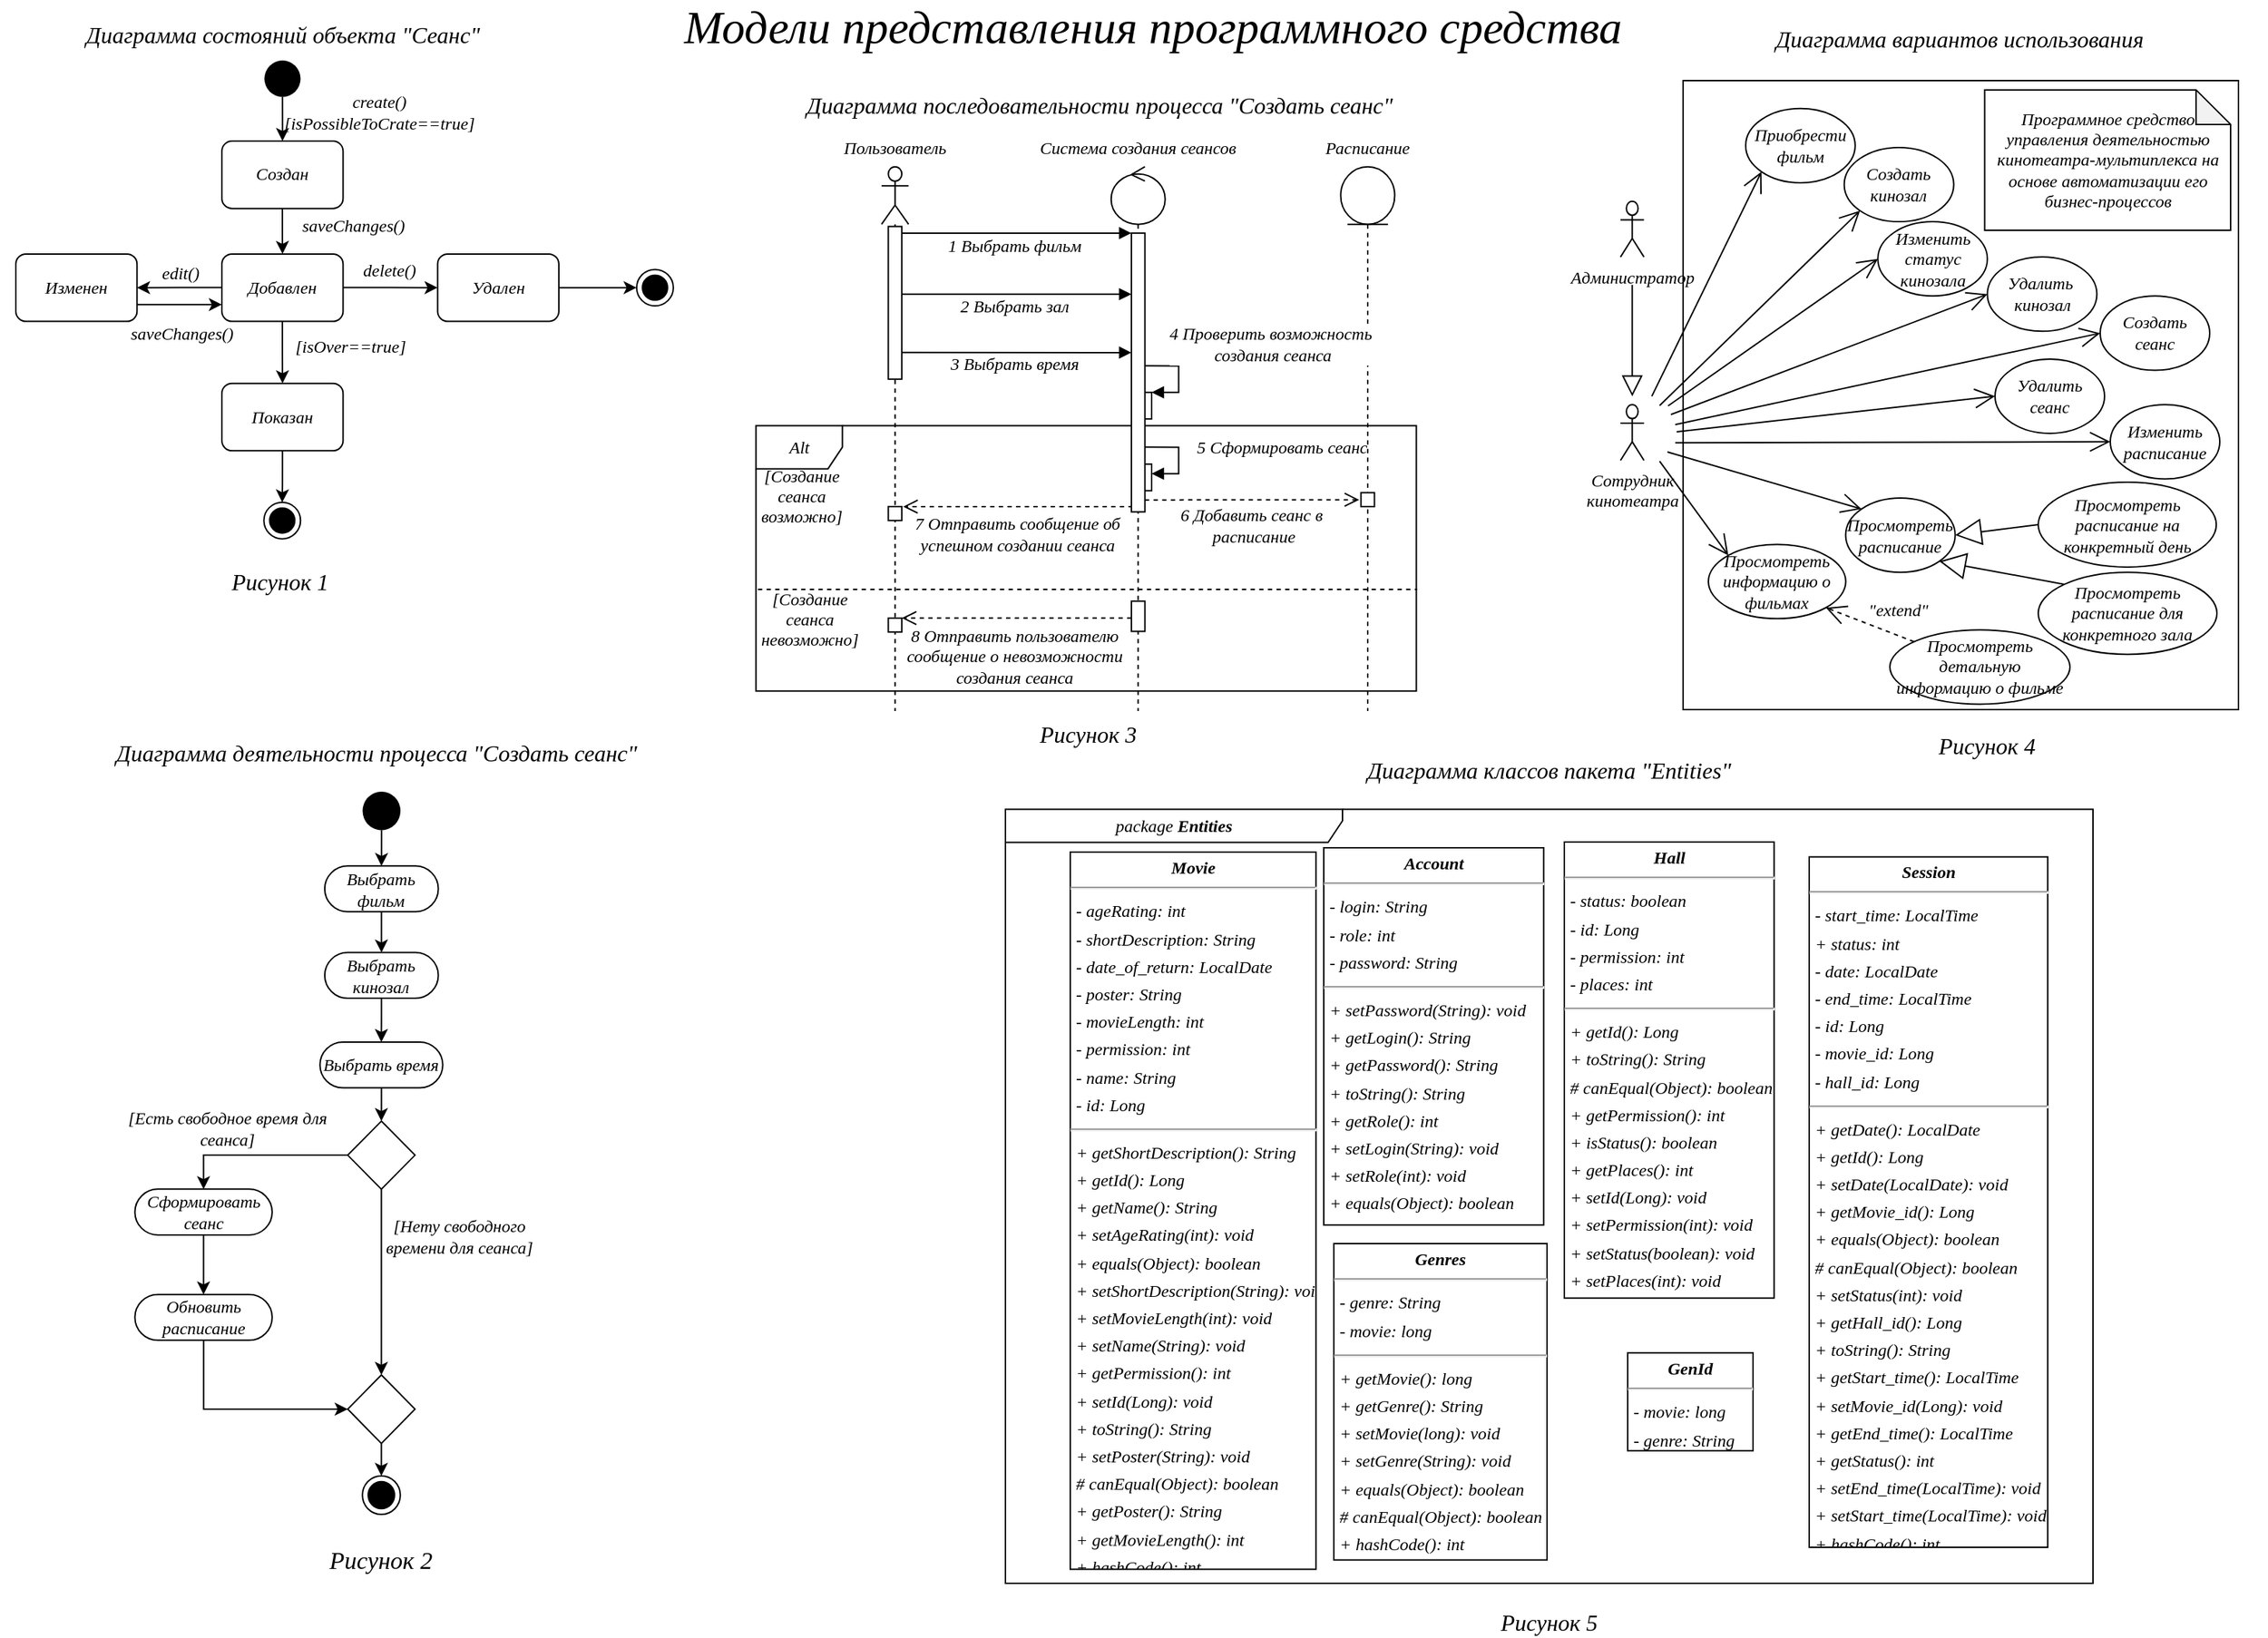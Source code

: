 <mxfile version="13.9.9" type="device"><diagram id="oBZPnV3nCCigRygw9Fux" name="Страница 1"><mxGraphModel dx="1188" dy="-1657" grid="0" gridSize="10" guides="1" tooltips="1" connect="1" arrows="1" fold="1" page="1" pageScale="1" pageWidth="1654" pageHeight="1169" math="0" shadow="0"><root><mxCell id="0"/><mxCell id="1" parent="0"/><mxCell id="C4BRqvKfP0Uc9z8TJmcc-210" value="package &lt;b style=&quot;font-size: 12px;&quot;&gt;Entities&lt;/b&gt;" style="shape=umlFrame;whiteSpace=wrap;html=1;fontSize=12;width=234;height=23;fontFamily=isocpeur;fontSource=https%3A%2F%2Fdb.onlinewebfonts.com%2Fc%2F4b5ae315f5df148f0ab479a7cedc9832%3Ffamily%3DISOCPEUR;fontStyle=2" parent="1" vertex="1"><mxGeometry x="724" y="2916.25" width="755" height="537.75" as="geometry"/></mxCell><mxCell id="C4BRqvKfP0Uc9z8TJmcc-203" value="&lt;p style=&quot;margin: 4px 0px 0px; text-align: center; font-size: 12px;&quot;&gt;&lt;b style=&quot;font-size: 12px;&quot;&gt;Account&lt;/b&gt;&lt;/p&gt;&lt;hr style=&quot;font-size: 12px;&quot;&gt;&lt;p style=&quot;margin: 0px 0px 0px 4px; line-height: 1.6; font-size: 12px;&quot;&gt;- login: String&lt;br style=&quot;font-size: 12px;&quot;&gt;- role: int&lt;br style=&quot;font-size: 12px;&quot;&gt;- password: String&lt;/p&gt;&lt;hr style=&quot;font-size: 12px;&quot;&gt;&lt;p style=&quot;margin: 0px 0px 0px 4px; line-height: 1.6; font-size: 12px;&quot;&gt;+ setPassword(String): void&lt;br style=&quot;font-size: 12px;&quot;&gt;+ getLogin(): String&lt;br style=&quot;font-size: 12px;&quot;&gt;+ getPassword(): String&lt;br style=&quot;font-size: 12px;&quot;&gt;+ toString(): String&lt;br style=&quot;font-size: 12px;&quot;&gt;+ getRole(): int&lt;br style=&quot;font-size: 12px;&quot;&gt;+ setLogin(String): void&lt;br style=&quot;font-size: 12px;&quot;&gt;+ setRole(int): void&lt;br style=&quot;font-size: 12px;&quot;&gt;+ equals(Object): boolean&lt;br style=&quot;font-size: 12px;&quot;&gt;# canEqual(Object): boolean&lt;br style=&quot;font-size: 12px;&quot;&gt;+ hashCode(): int&lt;/p&gt;" style="verticalAlign=top;align=left;overflow=fill;fontSize=12;fontFamily=isocpeur;html=1;rounded=0;shadow=0;comic=0;labelBackgroundColor=none;strokeWidth=1;fontSource=https%3A%2F%2Fdb.onlinewebfonts.com%2Fc%2F4b5ae315f5df148f0ab479a7cedc9832%3Ffamily%3DISOCPEUR;fontStyle=2" parent="1" vertex="1"><mxGeometry x="945" y="2943" width="152.68" height="262.08" as="geometry"/></mxCell><mxCell id="C4BRqvKfP0Uc9z8TJmcc-204" value="&lt;p style=&quot;margin: 4px 0px 0px; text-align: center; font-size: 12px;&quot;&gt;&lt;b style=&quot;font-size: 12px;&quot;&gt;GenId&lt;/b&gt;&lt;/p&gt;&lt;hr style=&quot;font-size: 12px;&quot;&gt;&lt;p style=&quot;margin: 0px 0px 0px 4px; line-height: 1.6; font-size: 12px;&quot;&gt;- movie: long&lt;br style=&quot;font-size: 12px;&quot;&gt;- genre: String&lt;/p&gt;" style="verticalAlign=top;align=left;overflow=fill;fontSize=12;fontFamily=isocpeur;html=1;rounded=0;shadow=0;comic=0;labelBackgroundColor=none;strokeWidth=1;fontSource=https%3A%2F%2Fdb.onlinewebfonts.com%2Fc%2F4b5ae315f5df148f0ab479a7cedc9832%3Ffamily%3DISOCPEUR;fontStyle=2" parent="1" vertex="1"><mxGeometry x="1156" y="3293.89" width="87" height="68" as="geometry"/></mxCell><mxCell id="C4BRqvKfP0Uc9z8TJmcc-205" value="&lt;p style=&quot;margin: 4px 0px 0px; text-align: center; font-size: 12px;&quot;&gt;&lt;b style=&quot;font-size: 12px;&quot;&gt;Genres&lt;/b&gt;&lt;/p&gt;&lt;hr style=&quot;font-size: 12px;&quot;&gt;&lt;p style=&quot;margin: 0px 0px 0px 4px; line-height: 1.6; font-size: 12px;&quot;&gt;- genre: String&lt;br style=&quot;font-size: 12px;&quot;&gt;- movie: long&lt;/p&gt;&lt;hr style=&quot;font-size: 12px;&quot;&gt;&lt;p style=&quot;margin: 0px 0px 0px 4px; line-height: 1.6; font-size: 12px;&quot;&gt;+ getMovie(): long&lt;br style=&quot;font-size: 12px;&quot;&gt;+ getGenre(): String&lt;br style=&quot;font-size: 12px;&quot;&gt;+ setMovie(long): void&lt;br style=&quot;font-size: 12px;&quot;&gt;+ setGenre(String): void&lt;br style=&quot;font-size: 12px;&quot;&gt;+ equals(Object): boolean&lt;br style=&quot;font-size: 12px;&quot;&gt;# canEqual(Object): boolean&lt;br style=&quot;font-size: 12px;&quot;&gt;+ hashCode(): int&lt;br style=&quot;font-size: 12px;&quot;&gt;+ toString(): String&lt;/p&gt;" style="verticalAlign=top;align=left;overflow=fill;fontSize=12;fontFamily=isocpeur;html=1;rounded=0;shadow=0;comic=0;labelBackgroundColor=none;strokeWidth=1;fontSource=https%3A%2F%2Fdb.onlinewebfonts.com%2Fc%2F4b5ae315f5df148f0ab479a7cedc9832%3Ffamily%3DISOCPEUR;fontStyle=2" parent="1" vertex="1"><mxGeometry x="952" y="3218" width="148" height="219.79" as="geometry"/></mxCell><mxCell id="C4BRqvKfP0Uc9z8TJmcc-206" value="&lt;p style=&quot;margin: 4px 0px 0px; text-align: center; font-size: 12px;&quot;&gt;&lt;b style=&quot;font-size: 12px;&quot;&gt;Hall&lt;/b&gt;&lt;/p&gt;&lt;hr style=&quot;font-size: 12px;&quot;&gt;&lt;p style=&quot;margin: 0px 0px 0px 4px; line-height: 1.6; font-size: 12px;&quot;&gt;- status: boolean&lt;br style=&quot;font-size: 12px;&quot;&gt;- id: Long&lt;br style=&quot;font-size: 12px;&quot;&gt;- permission: int&lt;br style=&quot;font-size: 12px;&quot;&gt;- places: int&lt;/p&gt;&lt;hr style=&quot;font-size: 12px;&quot;&gt;&lt;p style=&quot;margin: 0px 0px 0px 4px; line-height: 1.6; font-size: 12px;&quot;&gt;+ getId(): Long&lt;br style=&quot;font-size: 12px;&quot;&gt;+ toString(): String&lt;br style=&quot;font-size: 12px;&quot;&gt;# canEqual(Object): boolean&lt;br style=&quot;font-size: 12px;&quot;&gt;+ getPermission(): int&lt;br style=&quot;font-size: 12px;&quot;&gt;+ isStatus(): boolean&lt;br style=&quot;font-size: 12px;&quot;&gt;+ getPlaces(): int&lt;br style=&quot;font-size: 12px;&quot;&gt;+ setId(Long): void&lt;br style=&quot;font-size: 12px;&quot;&gt;+ setPermission(int): void&lt;br style=&quot;font-size: 12px;&quot;&gt;+ setStatus(boolean): void&lt;br style=&quot;font-size: 12px;&quot;&gt;+ setPlaces(int): void&lt;br style=&quot;font-size: 12px;&quot;&gt;+ equals(Object): boolean&lt;br style=&quot;font-size: 12px;&quot;&gt;+ hashCode(): int&lt;/p&gt;" style="verticalAlign=top;align=left;overflow=fill;fontSize=12;fontFamily=isocpeur;html=1;rounded=0;shadow=0;comic=0;labelBackgroundColor=none;strokeWidth=1;fontSource=https%3A%2F%2Fdb.onlinewebfonts.com%2Fc%2F4b5ae315f5df148f0ab479a7cedc9832%3Ffamily%3DISOCPEUR;fontStyle=2" parent="1" vertex="1"><mxGeometry x="1112" y="2939" width="145.64" height="316.83" as="geometry"/></mxCell><mxCell id="C4BRqvKfP0Uc9z8TJmcc-207" value="&lt;p style=&quot;margin: 4px 0px 0px; text-align: center; font-size: 12px;&quot;&gt;&lt;b style=&quot;font-size: 12px;&quot;&gt;Movie&lt;/b&gt;&lt;/p&gt;&lt;hr style=&quot;font-size: 12px;&quot;&gt;&lt;p style=&quot;margin: 0px 0px 0px 4px; line-height: 1.6; font-size: 12px;&quot;&gt;- ageRating: int&lt;br style=&quot;font-size: 12px;&quot;&gt;- shortDescription: String&lt;br style=&quot;font-size: 12px;&quot;&gt;- date_of_return: LocalDate&lt;br style=&quot;font-size: 12px;&quot;&gt;- poster: String&lt;br style=&quot;font-size: 12px;&quot;&gt;- movieLength: int&lt;br style=&quot;font-size: 12px;&quot;&gt;- permission: int&lt;br style=&quot;font-size: 12px;&quot;&gt;- name: String&lt;br style=&quot;font-size: 12px;&quot;&gt;- id: Long&lt;/p&gt;&lt;hr style=&quot;font-size: 12px;&quot;&gt;&lt;p style=&quot;margin: 0px 0px 0px 4px; line-height: 1.6; font-size: 12px;&quot;&gt;+ getShortDescription(): String&lt;br style=&quot;font-size: 12px;&quot;&gt;+ getId(): Long&lt;br style=&quot;font-size: 12px;&quot;&gt;+ getName(): String&lt;br style=&quot;font-size: 12px;&quot;&gt;+ setAgeRating(int): void&lt;br style=&quot;font-size: 12px;&quot;&gt;+ equals(Object): boolean&lt;br style=&quot;font-size: 12px;&quot;&gt;+ setShortDescription(String): void&lt;br style=&quot;font-size: 12px;&quot;&gt;+ setMovieLength(int): void&lt;br style=&quot;font-size: 12px;&quot;&gt;+ setName(String): void&lt;br style=&quot;font-size: 12px;&quot;&gt;+ getPermission(): int&lt;br style=&quot;font-size: 12px;&quot;&gt;+ setId(Long): void&lt;br style=&quot;font-size: 12px;&quot;&gt;+ toString(): String&lt;br style=&quot;font-size: 12px;&quot;&gt;+ setPoster(String): void&lt;br style=&quot;font-size: 12px;&quot;&gt;# canEqual(Object): boolean&lt;br style=&quot;font-size: 12px;&quot;&gt;+ getPoster(): String&lt;br style=&quot;font-size: 12px;&quot;&gt;+ getMovieLength(): int&lt;br style=&quot;font-size: 12px;&quot;&gt;+ hashCode(): int&lt;br style=&quot;font-size: 12px;&quot;&gt;+ setPermission(int): void&lt;br style=&quot;font-size: 12px;&quot;&gt;+ getAgeRating(): int&lt;br style=&quot;font-size: 12px;&quot;&gt;+ setDate_of_return(LocalDate): void&lt;br style=&quot;font-size: 12px;&quot;&gt;+ getDate_of_return(): LocalDate&lt;/p&gt;" style="verticalAlign=top;align=left;overflow=fill;fontSize=12;fontFamily=isocpeur;html=1;rounded=0;shadow=0;comic=0;labelBackgroundColor=none;strokeWidth=1;fontSource=https%3A%2F%2Fdb.onlinewebfonts.com%2Fc%2F4b5ae315f5df148f0ab479a7cedc9832%3Ffamily%3DISOCPEUR;fontStyle=2" parent="1" vertex="1"><mxGeometry x="769" y="2946" width="170.6" height="498.25" as="geometry"/></mxCell><mxCell id="C4BRqvKfP0Uc9z8TJmcc-208" value="&lt;p style=&quot;margin: 4px 0px 0px; text-align: center; font-size: 12px;&quot;&gt;&lt;b style=&quot;font-size: 12px;&quot;&gt;Session&lt;/b&gt;&lt;/p&gt;&lt;hr style=&quot;font-size: 12px;&quot;&gt;&lt;p style=&quot;margin: 0px 0px 0px 4px; line-height: 1.6; font-size: 12px;&quot;&gt;- start_time: LocalTime&lt;br style=&quot;font-size: 12px;&quot;&gt;+ status: int&lt;br style=&quot;font-size: 12px;&quot;&gt;- date: LocalDate&lt;br style=&quot;font-size: 12px;&quot;&gt;- end_time: LocalTime&lt;br style=&quot;font-size: 12px;&quot;&gt;- id: Long&lt;br style=&quot;font-size: 12px;&quot;&gt;- movie_id: Long&lt;br style=&quot;font-size: 12px;&quot;&gt;- hall_id: Long&lt;/p&gt;&lt;hr style=&quot;font-size: 12px;&quot;&gt;&lt;p style=&quot;margin: 0px 0px 0px 4px; line-height: 1.6; font-size: 12px;&quot;&gt;+ getDate(): LocalDate&lt;br style=&quot;font-size: 12px;&quot;&gt;+ getId(): Long&lt;br style=&quot;font-size: 12px;&quot;&gt;+ setDate(LocalDate): void&lt;br style=&quot;font-size: 12px;&quot;&gt;+ getMovie_id(): Long&lt;br style=&quot;font-size: 12px;&quot;&gt;+ equals(Object): boolean&lt;br style=&quot;font-size: 12px;&quot;&gt;# canEqual(Object): boolean&lt;br style=&quot;font-size: 12px;&quot;&gt;+ setStatus(int): void&lt;br style=&quot;font-size: 12px;&quot;&gt;+ getHall_id(): Long&lt;br style=&quot;font-size: 12px;&quot;&gt;+ toString(): String&lt;br style=&quot;font-size: 12px;&quot;&gt;+ getStart_time(): LocalTime&lt;br style=&quot;font-size: 12px;&quot;&gt;+ setMovie_id(Long): void&lt;br style=&quot;font-size: 12px;&quot;&gt;+ getEnd_time(): LocalTime&lt;br style=&quot;font-size: 12px;&quot;&gt;+ getStatus(): int&lt;br style=&quot;font-size: 12px;&quot;&gt;+ setEnd_time(LocalTime): void&lt;br style=&quot;font-size: 12px;&quot;&gt;+ setStart_time(LocalTime): void&lt;br style=&quot;font-size: 12px;&quot;&gt;+ hashCode(): int&lt;br style=&quot;font-size: 12px;&quot;&gt;+ setId(Long): void&lt;br style=&quot;font-size: 12px;&quot;&gt;+ setHall_id(Long): void&lt;/p&gt;" style="verticalAlign=top;align=left;overflow=fill;fontSize=12;fontFamily=isocpeur;html=1;rounded=0;shadow=0;comic=0;labelBackgroundColor=none;strokeWidth=1;fontSource=https%3A%2F%2Fdb.onlinewebfonts.com%2Fc%2F4b5ae315f5df148f0ab479a7cedc9832%3Ffamily%3DISOCPEUR;fontStyle=2" parent="1" vertex="1"><mxGeometry x="1282" y="2949.33" width="165.6" height="479.67" as="geometry"/></mxCell><mxCell id="C4BRqvKfP0Uc9z8TJmcc-212" value="" style="group;fontSize=12;fontFamily=isocpeur;fontSource=https%3A%2F%2Fdb.onlinewebfonts.com%2Fc%2F4b5ae315f5df148f0ab479a7cedc9832%3Ffamily%3DISOCPEUR;fontStyle=2" parent="1" vertex="1" connectable="0"><mxGeometry x="533" y="2444" width="480" height="404" as="geometry"/></mxCell><mxCell id="C4BRqvKfP0Uc9z8TJmcc-88" value="Alt" style="shape=umlFrame;whiteSpace=wrap;html=1;fontSize=12;container=0;fontFamily=isocpeur;fontSource=https%3A%2F%2Fdb.onlinewebfonts.com%2Fc%2F4b5ae315f5df148f0ab479a7cedc9832%3Ffamily%3DISOCPEUR;fontStyle=2" parent="C4BRqvKfP0Uc9z8TJmcc-212" vertex="1"><mxGeometry x="17.812" y="205.689" width="458.438" height="184.475" as="geometry"/></mxCell><mxCell id="C4BRqvKfP0Uc9z8TJmcc-89" value="" style="shape=umlLifeline;participant=umlActor;perimeter=lifelinePerimeter;whiteSpace=wrap;html=1;container=0;collapsible=0;recursiveResize=0;verticalAlign=top;spacingTop=36;outlineConnect=0;size=40;fontSize=12;fontFamily=isocpeur;fontSource=https%3A%2F%2Fdb.onlinewebfonts.com%2Fc%2F4b5ae315f5df148f0ab479a7cedc9832%3Ffamily%3DISOCPEUR;fontStyle=2" parent="C4BRqvKfP0Uc9z8TJmcc-212" vertex="1"><mxGeometry x="105" y="25.826" width="18.75" height="378.174" as="geometry"/></mxCell><mxCell id="C4BRqvKfP0Uc9z8TJmcc-92" value="Пользователь" style="text;align=center;fontStyle=2;verticalAlign=middle;spacingLeft=3;spacingRight=3;strokeColor=none;rotatable=0;points=[[0,0.5],[1,0.5]];portConstraint=eastwest;fontSize=12;container=0;fontFamily=isocpeur;fontSource=https%3A%2F%2Fdb.onlinewebfonts.com%2Fc%2F4b5ae315f5df148f0ab479a7cedc9832%3Ffamily%3DISOCPEUR;" parent="C4BRqvKfP0Uc9z8TJmcc-212" vertex="1"><mxGeometry x="76.875" width="75" height="23.982" as="geometry"/></mxCell><mxCell id="C4BRqvKfP0Uc9z8TJmcc-93" value="" style="shape=umlLifeline;participant=umlControl;perimeter=lifelinePerimeter;whiteSpace=wrap;html=1;container=0;collapsible=0;recursiveResize=0;verticalAlign=top;spacingTop=36;outlineConnect=0;size=40;fontSize=12;fontFamily=isocpeur;fontSource=https%3A%2F%2Fdb.onlinewebfonts.com%2Fc%2F4b5ae315f5df148f0ab479a7cedc9832%3Ffamily%3DISOCPEUR;fontStyle=2" parent="C4BRqvKfP0Uc9z8TJmcc-212" vertex="1"><mxGeometry x="264.375" y="25.826" width="37.5" height="378.174" as="geometry"/></mxCell><mxCell id="C4BRqvKfP0Uc9z8TJmcc-95" value="" style="shape=umlLifeline;participant=umlEntity;perimeter=lifelinePerimeter;whiteSpace=wrap;html=1;container=0;collapsible=0;recursiveResize=0;verticalAlign=top;spacingTop=36;outlineConnect=0;fontSize=12;fontFamily=isocpeur;fontSource=https%3A%2F%2Fdb.onlinewebfonts.com%2Fc%2F4b5ae315f5df148f0ab479a7cedc9832%3Ffamily%3DISOCPEUR;fontStyle=2" parent="C4BRqvKfP0Uc9z8TJmcc-212" vertex="1"><mxGeometry x="423.75" y="25.826" width="37.5" height="378.174" as="geometry"/></mxCell><mxCell id="C4BRqvKfP0Uc9z8TJmcc-96" value="Система создания сеансов" style="text;align=center;fontStyle=2;verticalAlign=middle;spacingLeft=3;spacingRight=3;strokeColor=none;rotatable=0;points=[[0,0.5],[1,0.5]];portConstraint=eastwest;fontSize=12;container=0;fontFamily=isocpeur;fontSource=https%3A%2F%2Fdb.onlinewebfonts.com%2Fc%2F4b5ae315f5df148f0ab479a7cedc9832%3Ffamily%3DISOCPEUR;" parent="C4BRqvKfP0Uc9z8TJmcc-212" vertex="1"><mxGeometry x="245.625" width="75" height="23.982" as="geometry"/></mxCell><mxCell id="C4BRqvKfP0Uc9z8TJmcc-97" value="Расписание" style="text;align=center;fontStyle=2;verticalAlign=middle;spacingLeft=3;spacingRight=3;strokeColor=none;rotatable=0;points=[[0,0.5],[1,0.5]];portConstraint=eastwest;fontSize=12;container=0;fontFamily=isocpeur;fontSource=https%3A%2F%2Fdb.onlinewebfonts.com%2Fc%2F4b5ae315f5df148f0ab479a7cedc9832%3Ffamily%3DISOCPEUR;" parent="C4BRqvKfP0Uc9z8TJmcc-212" vertex="1"><mxGeometry x="405" width="75" height="23.982" as="geometry"/></mxCell><mxCell id="C4BRqvKfP0Uc9z8TJmcc-98" value="1 Выбрать фильм" style="html=1;verticalAlign=bottom;endArrow=block;entryX=0;entryY=0;fontSize=12;fontFamily=isocpeur;fontSource=https%3A%2F%2Fdb.onlinewebfonts.com%2Fc%2F4b5ae315f5df148f0ab479a7cedc9832%3Ffamily%3DISOCPEUR;fontStyle=2" parent="C4BRqvKfP0Uc9z8TJmcc-212" target="C4BRqvKfP0Uc9z8TJmcc-94" edge="1"><mxGeometry x="-0.024" y="-18" relative="1" as="geometry"><mxPoint x="119.062" y="71.945" as="sourcePoint"/><mxPoint as="offset"/></mxGeometry></mxCell><mxCell id="C4BRqvKfP0Uc9z8TJmcc-99" value="3 Выбрать время" style="html=1;verticalAlign=bottom;endArrow=block;exitX=0.996;exitY=0.825;exitDx=0;exitDy=0;exitPerimeter=0;fontSize=12;fontFamily=isocpeur;fontSource=https%3A%2F%2Fdb.onlinewebfonts.com%2Fc%2F4b5ae315f5df148f0ab479a7cedc9832%3Ffamily%3DISOCPEUR;fontStyle=2" parent="C4BRqvKfP0Uc9z8TJmcc-212" source="C4BRqvKfP0Uc9z8TJmcc-90" edge="1"><mxGeometry x="-0.023" y="-17" relative="1" as="geometry"><mxPoint x="123.75" y="159.386" as="sourcePoint"/><mxPoint x="278.438" y="154.959" as="targetPoint"/><mxPoint as="offset"/></mxGeometry></mxCell><mxCell id="C4BRqvKfP0Uc9z8TJmcc-100" value="" style="html=1;points=[];perimeter=orthogonalPerimeter;fontSize=12;container=0;fontFamily=isocpeur;fontSource=https%3A%2F%2Fdb.onlinewebfonts.com%2Fc%2F4b5ae315f5df148f0ab479a7cedc9832%3Ffamily%3DISOCPEUR;fontStyle=2" parent="C4BRqvKfP0Uc9z8TJmcc-212" vertex="1"><mxGeometry x="283.125" y="182.63" width="9.375" height="18.447" as="geometry"/></mxCell><mxCell id="C4BRqvKfP0Uc9z8TJmcc-101" value="&lt;div style=&quot;text-align: center; font-size: 12px;&quot;&gt;4 Проверить возможность&amp;nbsp;&lt;/div&gt;&lt;div style=&quot;text-align: center; font-size: 12px;&quot;&gt;создания сеанса&lt;/div&gt;" style="edgeStyle=orthogonalEdgeStyle;html=1;align=left;spacingLeft=2;endArrow=block;rounded=0;entryX=1;entryY=0;fontSize=12;fontFamily=isocpeur;fontSource=https%3A%2F%2Fdb.onlinewebfonts.com%2Fc%2F4b5ae315f5df148f0ab479a7cedc9832%3Ffamily%3DISOCPEUR;fontStyle=2" parent="C4BRqvKfP0Uc9z8TJmcc-212" target="C4BRqvKfP0Uc9z8TJmcc-100" edge="1"><mxGeometry x="-0.57" y="15" relative="1" as="geometry"><mxPoint x="287.812" y="164.183" as="sourcePoint"/><Array as="points"><mxPoint x="311.25" y="164.183"/></Array><mxPoint as="offset"/></mxGeometry></mxCell><mxCell id="C4BRqvKfP0Uc9z8TJmcc-103" value="" style="html=1;points=[];perimeter=orthogonalPerimeter;fontSize=12;container=0;fontFamily=isocpeur;fontSource=https%3A%2F%2Fdb.onlinewebfonts.com%2Fc%2F4b5ae315f5df148f0ab479a7cedc9832%3Ffamily%3DISOCPEUR;fontStyle=2" parent="C4BRqvKfP0Uc9z8TJmcc-212" vertex="1"><mxGeometry x="437.812" y="252.269" width="9.375" height="9.685" as="geometry"/></mxCell><mxCell id="C4BRqvKfP0Uc9z8TJmcc-104" value="6 Добавить сеанс в&amp;nbsp;&lt;br style=&quot;font-size: 12px;&quot;&gt;расписание" style="html=1;verticalAlign=bottom;endArrow=open;dashed=1;endSize=8;entryX=-0.133;entryY=0.508;entryDx=0;entryDy=0;entryPerimeter=0;fontSize=12;fontFamily=isocpeur;fontSource=https%3A%2F%2Fdb.onlinewebfonts.com%2Fc%2F4b5ae315f5df148f0ab479a7cedc9832%3Ffamily%3DISOCPEUR;fontStyle=2" parent="C4BRqvKfP0Uc9z8TJmcc-212" target="C4BRqvKfP0Uc9z8TJmcc-103" edge="1"><mxGeometry x="0.008" y="-35" relative="1" as="geometry"><mxPoint x="277.5" y="266.105" as="targetPoint"/><mxPoint x="287.812" y="257.342" as="sourcePoint"/><mxPoint as="offset"/></mxGeometry></mxCell><mxCell id="C4BRqvKfP0Uc9z8TJmcc-105" value="" style="html=1;points=[];perimeter=orthogonalPerimeter;fontSize=12;container=0;fontFamily=isocpeur;fontSource=https%3A%2F%2Fdb.onlinewebfonts.com%2Fc%2F4b5ae315f5df148f0ab479a7cedc9832%3Ffamily%3DISOCPEUR;fontStyle=2" parent="C4BRqvKfP0Uc9z8TJmcc-212" vertex="1"><mxGeometry x="109.688" y="261.954" width="9.375" height="9.685" as="geometry"/></mxCell><mxCell id="C4BRqvKfP0Uc9z8TJmcc-106" value="7 Отправить сообщение об&lt;br style=&quot;font-size: 12px;&quot;&gt;успешном создании сеанса" style="html=1;verticalAlign=bottom;endArrow=open;dashed=1;endSize=8;fontSize=12;fontFamily=isocpeur;fontSource=https%3A%2F%2Fdb.onlinewebfonts.com%2Fc%2F4b5ae315f5df148f0ab479a7cedc9832%3Ffamily%3DISOCPEUR;fontStyle=2" parent="C4BRqvKfP0Uc9z8TJmcc-212" edge="1"><mxGeometry x="0.012" y="36" relative="1" as="geometry"><mxPoint x="120" y="261.954" as="targetPoint"/><mxPoint x="279.375" y="261.954" as="sourcePoint"/><mxPoint as="offset"/></mxGeometry></mxCell><mxCell id="C4BRqvKfP0Uc9z8TJmcc-107" value="" style="endArrow=none;dashed=1;html=1;exitX=0.003;exitY=0.617;exitDx=0;exitDy=0;exitPerimeter=0;entryX=1.001;entryY=0.617;entryDx=0;entryDy=0;entryPerimeter=0;fontSize=12;fontFamily=isocpeur;fontSource=https%3A%2F%2Fdb.onlinewebfonts.com%2Fc%2F4b5ae315f5df148f0ab479a7cedc9832%3Ffamily%3DISOCPEUR;fontStyle=2" parent="C4BRqvKfP0Uc9z8TJmcc-212" source="C4BRqvKfP0Uc9z8TJmcc-88" target="C4BRqvKfP0Uc9z8TJmcc-88" edge="1"><mxGeometry width="50" height="50" relative="1" as="geometry"><mxPoint x="170.625" y="376.329" as="sourcePoint"/><mxPoint x="217.5" y="330.21" as="targetPoint"/></mxGeometry></mxCell><mxCell id="C4BRqvKfP0Uc9z8TJmcc-108" value="" style="html=1;points=[];perimeter=orthogonalPerimeter;fontSize=12;container=0;fontFamily=isocpeur;fontSource=https%3A%2F%2Fdb.onlinewebfonts.com%2Fc%2F4b5ae315f5df148f0ab479a7cedc9832%3Ffamily%3DISOCPEUR;fontStyle=2" parent="C4BRqvKfP0Uc9z8TJmcc-212" vertex="1"><mxGeometry x="278.438" y="327.674" width="9.375" height="20.984" as="geometry"/></mxCell><mxCell id="C4BRqvKfP0Uc9z8TJmcc-109" value="8 Отправить пользователю &lt;br style=&quot;font-size: 12px;&quot;&gt;сообщение&amp;nbsp;о невозможности &lt;br style=&quot;font-size: 12px;&quot;&gt;создания сеанса" style="html=1;verticalAlign=bottom;endArrow=open;dashed=1;endSize=8;fontSize=12;fontFamily=isocpeur;fontSource=https%3A%2F%2Fdb.onlinewebfonts.com%2Fc%2F4b5ae315f5df148f0ab479a7cedc9832%3Ffamily%3DISOCPEUR;fontStyle=2" parent="C4BRqvKfP0Uc9z8TJmcc-212" edge="1"><mxGeometry x="0.024" y="51" relative="1" as="geometry"><mxPoint x="119.062" y="339.434" as="targetPoint"/><mxPoint x="278.438" y="339.434" as="sourcePoint"/><mxPoint as="offset"/></mxGeometry></mxCell><mxCell id="C4BRqvKfP0Uc9z8TJmcc-110" value="2 Выбрать зал" style="html=1;verticalAlign=bottom;endArrow=block;entryX=0;entryY=0;fontSize=12;fontFamily=isocpeur;fontSource=https%3A%2F%2Fdb.onlinewebfonts.com%2Fc%2F4b5ae315f5df148f0ab479a7cedc9832%3Ffamily%3DISOCPEUR;fontStyle=2" parent="C4BRqvKfP0Uc9z8TJmcc-212" edge="1"><mxGeometry x="-0.024" y="-18" relative="1" as="geometry"><mxPoint x="119.062" y="114.374" as="sourcePoint"/><mxPoint as="offset"/><mxPoint x="278.438" y="114.374" as="targetPoint"/></mxGeometry></mxCell><mxCell id="C4BRqvKfP0Uc9z8TJmcc-111" value="[Создание &#10;сеанса &#10;невозможно]" style="text;align=center;fontStyle=2;verticalAlign=middle;spacingLeft=3;spacingRight=3;strokeColor=none;rotatable=0;points=[[0,0.5],[1,0.5]];portConstraint=eastwest;fontSize=12;container=0;fontFamily=isocpeur;fontSource=https%3A%2F%2Fdb.onlinewebfonts.com%2Fc%2F4b5ae315f5df148f0ab479a7cedc9832%3Ffamily%3DISOCPEUR;" parent="C4BRqvKfP0Uc9z8TJmcc-212" vertex="1"><mxGeometry x="11.25" y="327.674" width="88.125" height="23.982" as="geometry"/></mxCell><mxCell id="C4BRqvKfP0Uc9z8TJmcc-112" value="&lt;div style=&quot;text-align: center; font-size: 12px;&quot;&gt;5 Сформировать сеанс&lt;/div&gt;" style="edgeStyle=orthogonalEdgeStyle;html=1;align=left;spacingLeft=2;endArrow=block;rounded=0;entryX=1;entryY=0;fontSize=12;fontFamily=isocpeur;fontSource=https%3A%2F%2Fdb.onlinewebfonts.com%2Fc%2F4b5ae315f5df148f0ab479a7cedc9832%3Ffamily%3DISOCPEUR;fontStyle=2" parent="C4BRqvKfP0Uc9z8TJmcc-212" edge="1"><mxGeometry x="-0.231" y="9" relative="1" as="geometry"><mxPoint x="287.812" y="220.678" as="sourcePoint"/><Array as="points"><mxPoint x="311.25" y="220.678"/></Array><mxPoint x="292.5" y="239.126" as="targetPoint"/><mxPoint as="offset"/></mxGeometry></mxCell><mxCell id="C4BRqvKfP0Uc9z8TJmcc-113" value="" style="html=1;points=[];perimeter=orthogonalPerimeter;fontSize=12;container=0;fontFamily=isocpeur;fontSource=https%3A%2F%2Fdb.onlinewebfonts.com%2Fc%2F4b5ae315f5df148f0ab479a7cedc9832%3Ffamily%3DISOCPEUR;fontStyle=2" parent="C4BRqvKfP0Uc9z8TJmcc-212" vertex="1"><mxGeometry x="283.125" y="232.438" width="9.375" height="18.447" as="geometry"/></mxCell><mxCell id="C4BRqvKfP0Uc9z8TJmcc-102" value="[Создание &#10;сеанса &#10;возможно]" style="text;align=center;fontStyle=2;verticalAlign=middle;spacingLeft=3;spacingRight=3;strokeColor=none;rotatable=0;points=[[0,0.5],[1,0.5]];portConstraint=eastwest;fontSize=12;container=0;fontFamily=isocpeur;fontSource=https%3A%2F%2Fdb.onlinewebfonts.com%2Fc%2F4b5ae315f5df148f0ab479a7cedc9832%3Ffamily%3DISOCPEUR;" parent="C4BRqvKfP0Uc9z8TJmcc-212" vertex="1"><mxGeometry y="241.994" width="99.375" height="23.982" as="geometry"/></mxCell><mxCell id="C4BRqvKfP0Uc9z8TJmcc-90" value="" style="html=1;points=[];perimeter=orthogonalPerimeter;fontSize=12;container=0;fontFamily=isocpeur;fontSource=https%3A%2F%2Fdb.onlinewebfonts.com%2Fc%2F4b5ae315f5df148f0ab479a7cedc9832%3Ffamily%3DISOCPEUR;fontStyle=2" parent="C4BRqvKfP0Uc9z8TJmcc-212" vertex="1"><mxGeometry x="109.688" y="67.333" width="9.375" height="106.073" as="geometry"/></mxCell><mxCell id="C4BRqvKfP0Uc9z8TJmcc-91" value="" style="html=1;points=[];perimeter=orthogonalPerimeter;fontSize=12;container=0;fontFamily=isocpeur;fontSource=https%3A%2F%2Fdb.onlinewebfonts.com%2Fc%2F4b5ae315f5df148f0ab479a7cedc9832%3Ffamily%3DISOCPEUR;fontStyle=2" parent="C4BRqvKfP0Uc9z8TJmcc-212" vertex="1"><mxGeometry x="109.688" y="339.434" width="9.375" height="9.685" as="geometry"/></mxCell><mxCell id="C4BRqvKfP0Uc9z8TJmcc-94" value="" style="html=1;points=[];perimeter=orthogonalPerimeter;fontSize=12;container=0;fontFamily=isocpeur;fontSource=https%3A%2F%2Fdb.onlinewebfonts.com%2Fc%2F4b5ae315f5df148f0ab479a7cedc9832%3Ffamily%3DISOCPEUR;fontStyle=2" parent="C4BRqvKfP0Uc9z8TJmcc-212" vertex="1"><mxGeometry x="278.438" y="71.945" width="9.375" height="193.699" as="geometry"/></mxCell><mxCell id="C4BRqvKfP0Uc9z8TJmcc-213" value="&lt;font style=&quot;font-size: 16px&quot;&gt;Диаграмма последовательности процесса &quot;Создать сеанс&quot;&lt;/font&gt;" style="text;html=1;strokeColor=none;fillColor=none;align=center;verticalAlign=middle;whiteSpace=wrap;rounded=0;fontSize=12;fontFamily=isocpeur;fontSource=https%3A%2F%2Fdb.onlinewebfonts.com%2Fc%2F4b5ae315f5df148f0ab479a7cedc9832%3Ffamily%3DISOCPEUR;fontStyle=2" parent="1" vertex="1"><mxGeometry x="579.5" y="2417" width="418.5" height="20" as="geometry"/></mxCell><mxCell id="C4BRqvKfP0Uc9z8TJmcc-215" value="&lt;font style=&quot;font-size: 16px&quot;&gt;Диаграмма вариантов использования&lt;/font&gt;" style="text;html=1;strokeColor=none;fillColor=none;align=center;verticalAlign=middle;whiteSpace=wrap;rounded=0;fontSize=12;fontFamily=isocpeur;fontSource=https%3A%2F%2Fdb.onlinewebfonts.com%2Fc%2F4b5ae315f5df148f0ab479a7cedc9832%3Ffamily%3DISOCPEUR;fontStyle=2" parent="1" vertex="1"><mxGeometry x="1193" y="2371" width="387" height="20" as="geometry"/></mxCell><mxCell id="C4BRqvKfP0Uc9z8TJmcc-3" value="" style="ellipse;fillColor=#000000;strokeColor=none;fontFamily=isocpeur;fontStyle=2;fontSize=12;fontSource=https%3A%2F%2Fdb.onlinewebfonts.com%2Fc%2F4b5ae315f5df148f0ab479a7cedc9832%3Ffamily%3DISOCPEUR;" parent="1" vertex="1"><mxGeometry x="209.56" y="2396" width="25.11" height="25.32" as="geometry"/></mxCell><mxCell id="C4BRqvKfP0Uc9z8TJmcc-5" value="&lt;font style=&quot;font-size: 12px;&quot;&gt;Создан&lt;/font&gt;" style="rounded=1;whiteSpace=wrap;html=1;fontSize=12;fontFamily=isocpeur;fontSource=https%3A%2F%2Fdb.onlinewebfonts.com%2Fc%2F4b5ae315f5df148f0ab479a7cedc9832%3Ffamily%3DISOCPEUR;fontStyle=2" parent="1" vertex="1"><mxGeometry x="180.041" y="2452.0" width="84.142" height="46.844" as="geometry"/></mxCell><mxCell id="C4BRqvKfP0Uc9z8TJmcc-2" style="edgeStyle=orthogonalEdgeStyle;rounded=0;orthogonalLoop=1;jettySize=auto;html=1;entryX=0.5;entryY=0;entryDx=0;entryDy=0;fontSize=12;fontFamily=isocpeur;fontSource=https%3A%2F%2Fdb.onlinewebfonts.com%2Fc%2F4b5ae315f5df148f0ab479a7cedc9832%3Ffamily%3DISOCPEUR;fontStyle=2" parent="1" source="C4BRqvKfP0Uc9z8TJmcc-3" target="C4BRqvKfP0Uc9z8TJmcc-5" edge="1"><mxGeometry x="119" y="2404" as="geometry"/></mxCell><mxCell id="C4BRqvKfP0Uc9z8TJmcc-9" value="&lt;font style=&quot;font-size: 12px;&quot;&gt;Добавлен&lt;/font&gt;" style="rounded=1;whiteSpace=wrap;html=1;fontSize=12;fontFamily=isocpeur;fontSource=https%3A%2F%2Fdb.onlinewebfonts.com%2Fc%2F4b5ae315f5df148f0ab479a7cedc9832%3Ffamily%3DISOCPEUR;fontStyle=2" parent="1" vertex="1"><mxGeometry x="180.041" y="2530.44" width="84.142" height="46.844" as="geometry"/></mxCell><mxCell id="C4BRqvKfP0Uc9z8TJmcc-4" style="edgeStyle=orthogonalEdgeStyle;rounded=0;orthogonalLoop=1;jettySize=auto;html=1;entryX=0.5;entryY=0;entryDx=0;entryDy=0;fontSize=12;fontFamily=isocpeur;fontSource=https%3A%2F%2Fdb.onlinewebfonts.com%2Fc%2F4b5ae315f5df148f0ab479a7cedc9832%3Ffamily%3DISOCPEUR;fontStyle=2" parent="1" source="C4BRqvKfP0Uc9z8TJmcc-5" target="C4BRqvKfP0Uc9z8TJmcc-9" edge="1"><mxGeometry x="119" y="2404" as="geometry"/></mxCell><mxCell id="C4BRqvKfP0Uc9z8TJmcc-11" value="&lt;font style=&quot;font-size: 12px;&quot;&gt;Удален&lt;/font&gt;" style="rounded=1;whiteSpace=wrap;html=1;fontSize=12;fontFamily=isocpeur;fontSource=https%3A%2F%2Fdb.onlinewebfonts.com%2Fc%2F4b5ae315f5df148f0ab479a7cedc9832%3Ffamily%3DISOCPEUR;fontStyle=2" parent="1" vertex="1"><mxGeometry x="329.814" y="2530.44" width="84.142" height="46.844" as="geometry"/></mxCell><mxCell id="C4BRqvKfP0Uc9z8TJmcc-6" style="edgeStyle=orthogonalEdgeStyle;rounded=0;orthogonalLoop=1;jettySize=auto;html=1;entryX=0;entryY=0.5;entryDx=0;entryDy=0;fontSize=12;fontFamily=isocpeur;fontSource=https%3A%2F%2Fdb.onlinewebfonts.com%2Fc%2F4b5ae315f5df148f0ab479a7cedc9832%3Ffamily%3DISOCPEUR;fontStyle=2" parent="1" source="C4BRqvKfP0Uc9z8TJmcc-9" target="C4BRqvKfP0Uc9z8TJmcc-11" edge="1"><mxGeometry x="119" y="2404" as="geometry"/></mxCell><mxCell id="C4BRqvKfP0Uc9z8TJmcc-12" style="edgeStyle=orthogonalEdgeStyle;rounded=0;orthogonalLoop=1;jettySize=auto;html=1;entryX=0;entryY=0.75;entryDx=0;entryDy=0;exitX=1;exitY=0.75;exitDx=0;exitDy=0;fontSize=12;fontFamily=isocpeur;fontSource=https%3A%2F%2Fdb.onlinewebfonts.com%2Fc%2F4b5ae315f5df148f0ab479a7cedc9832%3Ffamily%3DISOCPEUR;fontStyle=2" parent="1" source="C4BRqvKfP0Uc9z8TJmcc-13" target="C4BRqvKfP0Uc9z8TJmcc-9" edge="1"><mxGeometry x="119" y="2404" as="geometry"/></mxCell><mxCell id="C4BRqvKfP0Uc9z8TJmcc-13" value="&lt;font style=&quot;font-size: 12px;&quot;&gt;Изменен&lt;/font&gt;" style="rounded=1;whiteSpace=wrap;html=1;fontSize=12;fontFamily=isocpeur;fontSource=https%3A%2F%2Fdb.onlinewebfonts.com%2Fc%2F4b5ae315f5df148f0ab479a7cedc9832%3Ffamily%3DISOCPEUR;fontStyle=2" parent="1" vertex="1"><mxGeometry x="37" y="2530.44" width="84.142" height="46.844" as="geometry"/></mxCell><mxCell id="C4BRqvKfP0Uc9z8TJmcc-8" style="edgeStyle=orthogonalEdgeStyle;rounded=0;orthogonalLoop=1;jettySize=auto;html=1;entryX=1;entryY=0.5;entryDx=0;entryDy=0;fontSize=12;fontFamily=isocpeur;fontSource=https%3A%2F%2Fdb.onlinewebfonts.com%2Fc%2F4b5ae315f5df148f0ab479a7cedc9832%3Ffamily%3DISOCPEUR;fontStyle=2" parent="1" source="C4BRqvKfP0Uc9z8TJmcc-9" target="C4BRqvKfP0Uc9z8TJmcc-13" edge="1"><mxGeometry x="119" y="2404" as="geometry"/></mxCell><mxCell id="C4BRqvKfP0Uc9z8TJmcc-15" value="&lt;span style=&quot;font-size: 12px&quot;&gt;Показан&lt;/span&gt;" style="rounded=1;whiteSpace=wrap;html=1;fontSize=12;fontFamily=isocpeur;fontSource=https%3A%2F%2Fdb.onlinewebfonts.com%2Fc%2F4b5ae315f5df148f0ab479a7cedc9832%3Ffamily%3DISOCPEUR;fontStyle=2" parent="1" vertex="1"><mxGeometry x="180.041" y="2620.33" width="84.142" height="46.844" as="geometry"/></mxCell><mxCell id="C4BRqvKfP0Uc9z8TJmcc-7" style="edgeStyle=orthogonalEdgeStyle;rounded=0;orthogonalLoop=1;jettySize=auto;html=1;entryX=0.5;entryY=0;entryDx=0;entryDy=0;fontSize=12;fontFamily=isocpeur;fontSource=https%3A%2F%2Fdb.onlinewebfonts.com%2Fc%2F4b5ae315f5df148f0ab479a7cedc9832%3Ffamily%3DISOCPEUR;fontStyle=2" parent="1" source="C4BRqvKfP0Uc9z8TJmcc-9" target="C4BRqvKfP0Uc9z8TJmcc-15" edge="1"><mxGeometry x="119" y="2404" as="geometry"/></mxCell><mxCell id="C4BRqvKfP0Uc9z8TJmcc-16" value="" style="ellipse;html=1;shape=endState;fillColor=#000000;strokeColor=#000000;fontSize=12;fontFamily=isocpeur;fontSource=https%3A%2F%2Fdb.onlinewebfonts.com%2Fc%2F4b5ae315f5df148f0ab479a7cedc9832%3Ffamily%3DISOCPEUR;fontStyle=2" parent="1" vertex="1"><mxGeometry x="468" y="2541.2" width="25.44" height="25.32" as="geometry"/></mxCell><mxCell id="C4BRqvKfP0Uc9z8TJmcc-10" style="edgeStyle=orthogonalEdgeStyle;rounded=0;orthogonalLoop=1;jettySize=auto;html=1;entryX=0;entryY=0.5;entryDx=0;entryDy=0;exitX=1;exitY=0.5;exitDx=0;exitDy=0;fontSize=12;fontFamily=isocpeur;fontSource=https%3A%2F%2Fdb.onlinewebfonts.com%2Fc%2F4b5ae315f5df148f0ab479a7cedc9832%3Ffamily%3DISOCPEUR;fontStyle=2" parent="1" source="C4BRqvKfP0Uc9z8TJmcc-11" target="C4BRqvKfP0Uc9z8TJmcc-16" edge="1"><mxGeometry x="119" y="2404" as="geometry"><Array as="points"><mxPoint x="440" y="2554"/><mxPoint x="440" y="2554"/></Array></mxGeometry></mxCell><mxCell id="C4BRqvKfP0Uc9z8TJmcc-17" value="create() [isPossibleToCrate==true]" style="text;html=1;strokeColor=none;fillColor=none;align=center;verticalAlign=middle;whiteSpace=wrap;rounded=0;fontSize=12;fontFamily=isocpeur;fontSource=https%3A%2F%2Fdb.onlinewebfonts.com%2Fc%2F4b5ae315f5df148f0ab479a7cedc9832%3Ffamily%3DISOCPEUR;fontStyle=2" parent="1" vertex="1"><mxGeometry x="230.996" y="2424.0" width="116.677" height="16.459" as="geometry"/></mxCell><mxCell id="C4BRqvKfP0Uc9z8TJmcc-18" value="saveChanges()" style="text;html=1;strokeColor=none;fillColor=none;align=center;verticalAlign=middle;whiteSpace=wrap;rounded=0;fontSize=12;fontFamily=isocpeur;fontSource=https%3A%2F%2Fdb.onlinewebfonts.com%2Fc%2F4b5ae315f5df148f0ab479a7cedc9832%3Ffamily%3DISOCPEUR;fontStyle=2" parent="1" vertex="1"><mxGeometry x="213.132" y="2502.997" width="116.677" height="16.459" as="geometry"/></mxCell><mxCell id="C4BRqvKfP0Uc9z8TJmcc-19" value="saveChanges()" style="text;html=1;strokeColor=none;fillColor=none;align=center;verticalAlign=middle;whiteSpace=wrap;rounded=0;fontSize=12;fontFamily=isocpeur;fontSource=https%3A%2F%2Fdb.onlinewebfonts.com%2Fc%2F4b5ae315f5df148f0ab479a7cedc9832%3Ffamily%3DISOCPEUR;fontStyle=2" parent="1" vertex="1"><mxGeometry x="94.217" y="2577.284" width="116.677" height="16.459" as="geometry"/></mxCell><mxCell id="C4BRqvKfP0Uc9z8TJmcc-20" value="edit()" style="text;html=1;strokeColor=none;fillColor=none;align=center;verticalAlign=middle;whiteSpace=wrap;rounded=0;fontSize=12;fontFamily=isocpeur;fontSource=https%3A%2F%2Fdb.onlinewebfonts.com%2Fc%2F4b5ae315f5df148f0ab479a7cedc9832%3Ffamily%3DISOCPEUR;fontStyle=2" parent="1" vertex="1"><mxGeometry x="92.534" y="2535.505" width="116.677" height="16.459" as="geometry"/></mxCell><mxCell id="C4BRqvKfP0Uc9z8TJmcc-21" value="delete()" style="text;html=1;strokeColor=none;fillColor=none;align=center;verticalAlign=middle;whiteSpace=wrap;rounded=0;fontSize=12;fontFamily=isocpeur;fontSource=https%3A%2F%2Fdb.onlinewebfonts.com%2Fc%2F4b5ae315f5df148f0ab479a7cedc9832%3Ffamily%3DISOCPEUR;fontStyle=2" parent="1" vertex="1"><mxGeometry x="237.819" y="2533.606" width="116.677" height="16.459" as="geometry"/></mxCell><mxCell id="C4BRqvKfP0Uc9z8TJmcc-23" style="edgeStyle=orthogonalEdgeStyle;rounded=0;orthogonalLoop=1;jettySize=auto;html=1;entryX=0.5;entryY=0;entryDx=0;entryDy=0;fontSize=12;fontFamily=isocpeur;fontSource=https%3A%2F%2Fdb.onlinewebfonts.com%2Fc%2F4b5ae315f5df148f0ab479a7cedc9832%3Ffamily%3DISOCPEUR;fontStyle=2;exitX=0.5;exitY=1;exitDx=0;exitDy=0;" parent="1" source="C4BRqvKfP0Uc9z8TJmcc-15" target="VEPpxHvkYXcwUEtsHXUU-1" edge="1"><mxGeometry x="119" y="2404" as="geometry"><Array as="points"><mxPoint x="222" y="2690"/><mxPoint x="222" y="2690"/></Array><mxPoint x="264.183" y="2728.6" as="sourcePoint"/></mxGeometry></mxCell><mxCell id="C4BRqvKfP0Uc9z8TJmcc-25" value="[isOver==true]" style="text;html=1;strokeColor=none;fillColor=none;align=center;verticalAlign=middle;whiteSpace=wrap;rounded=0;fontSize=12;fontFamily=isocpeur;fontSource=https%3A%2F%2Fdb.onlinewebfonts.com%2Fc%2F4b5ae315f5df148f0ab479a7cedc9832%3Ffamily%3DISOCPEUR;fontStyle=2" parent="1" vertex="1"><mxGeometry x="210.896" y="2586.996" width="116.677" height="16.459" as="geometry"/></mxCell><mxCell id="C4BRqvKfP0Uc9z8TJmcc-216" value="&lt;font style=&quot;font-size: 16px&quot;&gt;Диаграмма состояний объекта &quot;Сеанс&quot;&lt;/font&gt;" style="text;html=1;strokeColor=none;fillColor=none;align=center;verticalAlign=middle;whiteSpace=wrap;rounded=0;fontSize=12;fontFamily=isocpeur;fontSource=https%3A%2F%2Fdb.onlinewebfonts.com%2Fc%2F4b5ae315f5df148f0ab479a7cedc9832%3Ffamily%3DISOCPEUR;fontStyle=2" parent="1" vertex="1"><mxGeometry x="28.61" y="2368" width="387" height="20" as="geometry"/></mxCell><mxCell id="C4BRqvKfP0Uc9z8TJmcc-219" value="&lt;font style=&quot;font-size: 16px&quot;&gt;Диаграмма деятельности процесса &quot;Создать сеанс&quot;&lt;/font&gt;" style="text;html=1;strokeColor=none;fillColor=none;align=center;verticalAlign=middle;whiteSpace=wrap;rounded=0;fontSize=12;fontFamily=isocpeur;fontSource=https%3A%2F%2Fdb.onlinewebfonts.com%2Fc%2F4b5ae315f5df148f0ab479a7cedc9832%3Ffamily%3DISOCPEUR;fontStyle=2" parent="1" vertex="1"><mxGeometry x="93.86" y="2867" width="387" height="20" as="geometry"/></mxCell><mxCell id="C4BRqvKfP0Uc9z8TJmcc-220" value="&lt;font style=&quot;font-size: 16px&quot;&gt;Рисунок 1&lt;/font&gt;" style="text;html=1;strokeColor=none;fillColor=none;align=center;verticalAlign=middle;whiteSpace=wrap;rounded=0;fontSize=12;fontFamily=isocpeur;fontSource=https%3A%2F%2Fdb.onlinewebfonts.com%2Fc%2F4b5ae315f5df148f0ab479a7cedc9832%3Ffamily%3DISOCPEUR;fontStyle=2" parent="1" vertex="1"><mxGeometry x="26.96" y="2748" width="387" height="20" as="geometry"/></mxCell><mxCell id="C4BRqvKfP0Uc9z8TJmcc-58" value="" style="ellipse;fillColor=#000000;strokeColor=none;fontFamily=isocpeur;fontStyle=2;fontSize=12;fontSource=https%3A%2F%2Fdb.onlinewebfonts.com%2Fc%2F4b5ae315f5df148f0ab479a7cedc9832%3Ffamily%3DISOCPEUR;" parent="1" vertex="1"><mxGeometry x="277.721" y="2904" width="26.286" height="26.816" as="geometry"/></mxCell><mxCell id="C4BRqvKfP0Uc9z8TJmcc-60" value="&lt;font style=&quot;font-size: 12px;&quot;&gt;Выбрать фильм&lt;/font&gt;" style="rounded=1;whiteSpace=wrap;html=1;fontSize=12;fontFamily=isocpeur;fontSource=https%3A%2F%2Fdb.onlinewebfonts.com%2Fc%2F4b5ae315f5df148f0ab479a7cedc9832%3Ffamily%3DISOCPEUR;fontStyle=2;arcSize=50;" parent="1" vertex="1"><mxGeometry x="251.441" y="2955.655" width="78.845" height="31.771" as="geometry"/></mxCell><mxCell id="C4BRqvKfP0Uc9z8TJmcc-57" style="edgeStyle=orthogonalEdgeStyle;rounded=0;orthogonalLoop=1;jettySize=auto;html=1;fontSize=12;fontFamily=isocpeur;fontSource=https%3A%2F%2Fdb.onlinewebfonts.com%2Fc%2F4b5ae315f5df148f0ab479a7cedc9832%3Ffamily%3DISOCPEUR;fontStyle=2" parent="1" source="C4BRqvKfP0Uc9z8TJmcc-58" target="C4BRqvKfP0Uc9z8TJmcc-60" edge="1"><mxGeometry x="-1.914" y="2865.491" as="geometry"/></mxCell><mxCell id="C4BRqvKfP0Uc9z8TJmcc-62" value="&lt;font style=&quot;font-size: 12px;&quot;&gt;Выбрать кинозал&lt;/font&gt;" style="rounded=1;whiteSpace=wrap;html=1;fontSize=12;fontFamily=isocpeur;fontSource=https%3A%2F%2Fdb.onlinewebfonts.com%2Fc%2F4b5ae315f5df148f0ab479a7cedc9832%3Ffamily%3DISOCPEUR;fontStyle=2;arcSize=50;" parent="1" vertex="1"><mxGeometry x="251.441" y="3015.772" width="78.845" height="31.771" as="geometry"/></mxCell><mxCell id="C4BRqvKfP0Uc9z8TJmcc-59" style="edgeStyle=orthogonalEdgeStyle;rounded=0;orthogonalLoop=1;jettySize=auto;html=1;entryX=0.5;entryY=0;entryDx=0;entryDy=0;fontSize=12;fontFamily=isocpeur;fontSource=https%3A%2F%2Fdb.onlinewebfonts.com%2Fc%2F4b5ae315f5df148f0ab479a7cedc9832%3Ffamily%3DISOCPEUR;fontStyle=2" parent="1" source="C4BRqvKfP0Uc9z8TJmcc-60" target="C4BRqvKfP0Uc9z8TJmcc-62" edge="1"><mxGeometry x="-1.914" y="2865.491" as="geometry"/></mxCell><mxCell id="C4BRqvKfP0Uc9z8TJmcc-61" style="edgeStyle=orthogonalEdgeStyle;rounded=0;orthogonalLoop=1;jettySize=auto;html=1;entryX=0.5;entryY=0;entryDx=0;entryDy=0;fontSize=12;fontFamily=isocpeur;fontSource=https%3A%2F%2Fdb.onlinewebfonts.com%2Fc%2F4b5ae315f5df148f0ab479a7cedc9832%3Ffamily%3DISOCPEUR;fontStyle=2" parent="1" source="C4BRqvKfP0Uc9z8TJmcc-62" target="C4BRqvKfP0Uc9z8TJmcc-67" edge="1"><mxGeometry x="-1.914" y="2865.491" as="geometry"><mxPoint x="290.859" y="3077.001" as="targetPoint"/></mxGeometry></mxCell><mxCell id="C4BRqvKfP0Uc9z8TJmcc-67" value="&lt;font style=&quot;font-size: 12px;&quot;&gt;Выбрать время&lt;/font&gt;" style="rounded=1;whiteSpace=wrap;html=1;fontSize=12;fontFamily=isocpeur;fontSource=https%3A%2F%2Fdb.onlinewebfonts.com%2Fc%2F4b5ae315f5df148f0ab479a7cedc9832%3Ffamily%3DISOCPEUR;fontStyle=2;arcSize=50;" parent="1" vertex="1"><mxGeometry x="248.15" y="3078" width="85.2" height="31.77" as="geometry"/></mxCell><mxCell id="C4BRqvKfP0Uc9z8TJmcc-69" value="&lt;font style=&quot;font-size: 12px;&quot;&gt;Сформировать сеанс&lt;/font&gt;" style="rounded=1;whiteSpace=wrap;html=1;fontSize=12;fontFamily=isocpeur;fontSource=https%3A%2F%2Fdb.onlinewebfonts.com%2Fc%2F4b5ae315f5df148f0ab479a7cedc9832%3Ffamily%3DISOCPEUR;fontStyle=2;arcSize=50;" parent="1" vertex="1"><mxGeometry x="119.668" y="3180.186" width="95.271" height="31.771" as="geometry"/></mxCell><mxCell id="C4BRqvKfP0Uc9z8TJmcc-73" value="&lt;font style=&quot;font-size: 12px;&quot;&gt;Обновить расписание&lt;/font&gt;" style="rounded=1;whiteSpace=wrap;html=1;fontSize=12;fontFamily=isocpeur;fontSource=https%3A%2F%2Fdb.onlinewebfonts.com%2Fc%2F4b5ae315f5df148f0ab479a7cedc9832%3Ffamily%3DISOCPEUR;fontStyle=2;arcSize=50;" parent="1" vertex="1"><mxGeometry x="119.668" y="3253.349" width="95.271" height="31.771" as="geometry"/></mxCell><mxCell id="C4BRqvKfP0Uc9z8TJmcc-70" style="edgeStyle=orthogonalEdgeStyle;rounded=0;orthogonalLoop=1;jettySize=auto;html=1;entryX=0.5;entryY=0;entryDx=0;entryDy=0;fontSize=12;fontFamily=isocpeur;fontSource=https%3A%2F%2Fdb.onlinewebfonts.com%2Fc%2F4b5ae315f5df148f0ab479a7cedc9832%3Ffamily%3DISOCPEUR;fontStyle=2;exitX=0.5;exitY=1;exitDx=0;exitDy=0;" parent="1" source="C4BRqvKfP0Uc9z8TJmcc-69" target="C4BRqvKfP0Uc9z8TJmcc-73" edge="1"><mxGeometry x="81.756" y="2822.841" as="geometry"><mxPoint x="167.363" y="3267.887" as="sourcePoint"/></mxGeometry></mxCell><mxCell id="C4BRqvKfP0Uc9z8TJmcc-72" style="edgeStyle=orthogonalEdgeStyle;rounded=0;orthogonalLoop=1;jettySize=auto;html=1;entryX=0;entryY=0.5;entryDx=0;entryDy=0;fontSize=12;fontFamily=isocpeur;fontSource=https%3A%2F%2Fdb.onlinewebfonts.com%2Fc%2F4b5ae315f5df148f0ab479a7cedc9832%3Ffamily%3DISOCPEUR;fontStyle=2" parent="1" source="C4BRqvKfP0Uc9z8TJmcc-73" target="C4BRqvKfP0Uc9z8TJmcc-81" edge="1"><mxGeometry x="81.756" y="2822.841" as="geometry"><mxPoint x="167.303" y="3341.312" as="targetPoint"/><Array as="points"><mxPoint x="167.53" y="3333.35"/></Array></mxGeometry></mxCell><mxCell id="C4BRqvKfP0Uc9z8TJmcc-76" style="edgeStyle=orthogonalEdgeStyle;rounded=0;orthogonalLoop=1;jettySize=auto;html=1;entryX=0.5;entryY=0;entryDx=0;entryDy=0;fontSize=12;fontFamily=isocpeur;fontSource=https%3A%2F%2Fdb.onlinewebfonts.com%2Fc%2F4b5ae315f5df148f0ab479a7cedc9832%3Ffamily%3DISOCPEUR;fontStyle=2" parent="1" source="C4BRqvKfP0Uc9z8TJmcc-78" target="C4BRqvKfP0Uc9z8TJmcc-69" edge="1"><mxGeometry x="81.756" y="2822.841" as="geometry"/></mxCell><mxCell id="C4BRqvKfP0Uc9z8TJmcc-78" value="" style="rhombus;whiteSpace=wrap;html=1;fontSize=12;fontFamily=isocpeur;fontSource=https%3A%2F%2Fdb.onlinewebfonts.com%2Fc%2F4b5ae315f5df148f0ab479a7cedc9832%3Ffamily%3DISOCPEUR;fontStyle=2" parent="1" vertex="1"><mxGeometry x="267.392" y="3132.907" width="46.723" height="47.282" as="geometry"/></mxCell><mxCell id="C4BRqvKfP0Uc9z8TJmcc-66" style="edgeStyle=orthogonalEdgeStyle;rounded=0;orthogonalLoop=1;jettySize=auto;html=1;entryX=0.5;entryY=0;entryDx=0;entryDy=0;fontSize=12;fontFamily=isocpeur;fontSource=https%3A%2F%2Fdb.onlinewebfonts.com%2Fc%2F4b5ae315f5df148f0ab479a7cedc9832%3Ffamily%3DISOCPEUR;fontStyle=2" parent="1" source="C4BRqvKfP0Uc9z8TJmcc-67" target="C4BRqvKfP0Uc9z8TJmcc-78" edge="1"><mxGeometry x="81.756" y="2822.841" as="geometry"/></mxCell><mxCell id="C4BRqvKfP0Uc9z8TJmcc-79" value="" style="ellipse;html=1;shape=endState;fillColor=#000000;strokeColor=#000000;fontSize=12;fontFamily=isocpeur;fontSource=https%3A%2F%2Fdb.onlinewebfonts.com%2Fc%2F4b5ae315f5df148f0ab479a7cedc9832%3Ffamily%3DISOCPEUR;fontStyle=2" parent="1" vertex="1"><mxGeometry x="277.605" y="3379.354" width="26.286" height="26.816" as="geometry"/></mxCell><mxCell id="C4BRqvKfP0Uc9z8TJmcc-80" style="edgeStyle=orthogonalEdgeStyle;rounded=0;orthogonalLoop=1;jettySize=auto;html=1;entryX=0.5;entryY=0;entryDx=0;entryDy=0;fontSize=12;fontFamily=isocpeur;fontSource=https%3A%2F%2Fdb.onlinewebfonts.com%2Fc%2F4b5ae315f5df148f0ab479a7cedc9832%3Ffamily%3DISOCPEUR;fontStyle=2" parent="1" source="C4BRqvKfP0Uc9z8TJmcc-81" target="C4BRqvKfP0Uc9z8TJmcc-79" edge="1"><mxGeometry x="81.756" y="2822.841" as="geometry"/></mxCell><mxCell id="C4BRqvKfP0Uc9z8TJmcc-81" value="" style="rhombus;whiteSpace=wrap;html=1;fontSize=12;fontFamily=isocpeur;fontSource=https%3A%2F%2Fdb.onlinewebfonts.com%2Fc%2F4b5ae315f5df148f0ab479a7cedc9832%3Ffamily%3DISOCPEUR;fontStyle=2" parent="1" vertex="1"><mxGeometry x="267.402" y="3309.238" width="46.723" height="47.583" as="geometry"/></mxCell><mxCell id="C4BRqvKfP0Uc9z8TJmcc-77" style="edgeStyle=orthogonalEdgeStyle;rounded=0;orthogonalLoop=1;jettySize=auto;html=1;entryX=0.5;entryY=0;entryDx=0;entryDy=0;fontSize=12;fontFamily=isocpeur;fontSource=https%3A%2F%2Fdb.onlinewebfonts.com%2Fc%2F4b5ae315f5df148f0ab479a7cedc9832%3Ffamily%3DISOCPEUR;fontStyle=2" parent="1" source="C4BRqvKfP0Uc9z8TJmcc-78" target="C4BRqvKfP0Uc9z8TJmcc-81" edge="1"><mxGeometry x="81.756" y="2822.841" as="geometry"/></mxCell><mxCell id="C4BRqvKfP0Uc9z8TJmcc-84" value="&lt;font style=&quot;font-size: 12px;&quot;&gt;[Есть свободное время для сеанса]&lt;/font&gt;" style="text;html=1;strokeColor=none;fillColor=none;align=center;verticalAlign=middle;whiteSpace=wrap;rounded=0;fontSize=12;fontFamily=isocpeur;fontSource=https%3A%2F%2Fdb.onlinewebfonts.com%2Fc%2F4b5ae315f5df148f0ab479a7cedc9832%3Ffamily%3DISOCPEUR;fontStyle=2" parent="1" vertex="1"><mxGeometry x="99.34" y="3132.909" width="169.766" height="10.97" as="geometry"/></mxCell><mxCell id="C4BRqvKfP0Uc9z8TJmcc-85" value="&lt;font style=&quot;font-size: 12px;&quot;&gt;[Нету свободного времени для сеанса]&lt;/font&gt;" style="text;html=1;strokeColor=none;fillColor=none;align=center;verticalAlign=middle;whiteSpace=wrap;rounded=0;fontSize=12;fontFamily=isocpeur;fontSource=https%3A%2F%2Fdb.onlinewebfonts.com%2Fc%2F4b5ae315f5df148f0ab479a7cedc9832%3Ffamily%3DISOCPEUR;fontStyle=2" parent="1" vertex="1"><mxGeometry x="283.132" y="3208.012" width="123.596" height="10.59" as="geometry"/></mxCell><mxCell id="C4BRqvKfP0Uc9z8TJmcc-222" value="&lt;font style=&quot;font-size: 17px&quot;&gt;Рисунок 2&lt;/font&gt;" style="text;html=1;strokeColor=none;fillColor=none;align=center;verticalAlign=middle;whiteSpace=wrap;rounded=0;fontSize=12;fontFamily=isocpeur;fontSource=https%3A%2F%2Fdb.onlinewebfonts.com%2Fc%2F4b5ae315f5df148f0ab479a7cedc9832%3Ffamily%3DISOCPEUR;fontStyle=2" parent="1" vertex="1"><mxGeometry x="97.25" y="3429" width="387" height="20" as="geometry"/></mxCell><mxCell id="C4BRqvKfP0Uc9z8TJmcc-223" value="&lt;font style=&quot;font-size: 16px&quot;&gt;Рисунок 5&lt;/font&gt;" style="text;html=1;strokeColor=none;fillColor=none;align=center;verticalAlign=middle;whiteSpace=wrap;rounded=0;fontSize=12;fontFamily=isocpeur;fontSource=https%3A%2F%2Fdb.onlinewebfonts.com%2Fc%2F4b5ae315f5df148f0ab479a7cedc9832%3Ffamily%3DISOCPEUR;fontStyle=2" parent="1" vertex="1"><mxGeometry x="908" y="3471" width="387" height="20" as="geometry"/></mxCell><mxCell id="C4BRqvKfP0Uc9z8TJmcc-224" value="&lt;font style=&quot;font-size: 16px&quot;&gt;Рисунок 3&lt;/font&gt;" style="text;html=1;strokeColor=none;fillColor=none;align=center;verticalAlign=middle;whiteSpace=wrap;rounded=0;fontSize=12;fontFamily=isocpeur;fontSource=https%3A%2F%2Fdb.onlinewebfonts.com%2Fc%2F4b5ae315f5df148f0ab479a7cedc9832%3Ffamily%3DISOCPEUR;fontStyle=2" parent="1" vertex="1"><mxGeometry x="588" y="2854" width="387" height="20" as="geometry"/></mxCell><mxCell id="C4BRqvKfP0Uc9z8TJmcc-225" value="&lt;font style=&quot;font-size: 16px&quot;&gt;Рисунок 4&lt;/font&gt;" style="text;html=1;strokeColor=none;fillColor=none;align=center;verticalAlign=middle;whiteSpace=wrap;rounded=0;fontSize=12;fontFamily=isocpeur;fontSource=https%3A%2F%2Fdb.onlinewebfonts.com%2Fc%2F4b5ae315f5df148f0ab479a7cedc9832%3Ffamily%3DISOCPEUR;fontStyle=2" parent="1" vertex="1"><mxGeometry x="1212" y="2862" width="387" height="20" as="geometry"/></mxCell><mxCell id="C4BRqvKfP0Uc9z8TJmcc-226" value="&lt;font style=&quot;font-size: 16px&quot;&gt;Диаграмма классов пакета &quot;Entities&quot;&lt;/font&gt;" style="text;html=1;strokeColor=none;fillColor=none;align=center;verticalAlign=middle;whiteSpace=wrap;rounded=0;fontSize=12;fontFamily=isocpeur;fontSource=https%3A%2F%2Fdb.onlinewebfonts.com%2Fc%2F4b5ae315f5df148f0ab479a7cedc9832%3Ffamily%3DISOCPEUR;fontStyle=2" parent="1" vertex="1"><mxGeometry x="908" y="2879" width="387" height="20" as="geometry"/></mxCell><mxCell id="LyLiYtvwjlqWWEzfdjWw-3" value="&lt;font style=&quot;font-size: 32px&quot;&gt;Модели представления программного средства&lt;/font&gt;" style="text;html=1;strokeColor=none;fillColor=none;align=center;verticalAlign=middle;whiteSpace=wrap;rounded=0;fontSize=12;fontFamily=isocpeur;fontSource=https%3A%2F%2Fdb.onlinewebfonts.com%2Fc%2F4b5ae315f5df148f0ab479a7cedc9832%3Ffamily%3DISOCPEUR;fontStyle=2" parent="1" vertex="1"><mxGeometry x="494" y="2363" width="665" height="20" as="geometry"/></mxCell><mxCell id="VEPpxHvkYXcwUEtsHXUU-1" value="" style="ellipse;html=1;shape=endState;fillColor=#000000;strokeColor=#000000;fontSize=12;fontFamily=isocpeur;fontSource=https%3A%2F%2Fdb.onlinewebfonts.com%2Fc%2F4b5ae315f5df148f0ab479a7cedc9832%3Ffamily%3DISOCPEUR;fontStyle=2" vertex="1" parent="1"><mxGeometry x="209.21" y="2703" width="25.44" height="25.32" as="geometry"/></mxCell><mxCell id="C4BRqvKfP0Uc9z8TJmcc-143" value="" style="rounded=0;whiteSpace=wrap;html=1;container=0;fontSize=12;fontFamily=isocpeur;fontSource=https%3A%2F%2Fdb.onlinewebfonts.com%2Fc%2F4b5ae315f5df148f0ab479a7cedc9832%3Ffamily%3DISOCPEUR;fontStyle=2" parent="1" vertex="1"><mxGeometry x="1194.44" y="2410" width="385.56" height="437" as="geometry"/></mxCell><mxCell id="C4BRqvKfP0Uc9z8TJmcc-144" style="rounded=0;orthogonalLoop=1;jettySize=auto;html=1;entryX=0;entryY=1;entryDx=0;entryDy=0;endArrow=open;endFill=0;endSize=12;fontSize=12;fontFamily=isocpeur;fontSource=https%3A%2F%2Fdb.onlinewebfonts.com%2Fc%2F4b5ae315f5df148f0ab479a7cedc9832%3Ffamily%3DISOCPEUR;fontStyle=2" parent="1" target="C4BRqvKfP0Uc9z8TJmcc-166" edge="1"><mxGeometry x="1151" y="2410" as="geometry"><mxPoint x="1178.152" y="2635.775" as="sourcePoint"/></mxGeometry></mxCell><mxCell id="VEPpxHvkYXcwUEtsHXUU-2" style="rounded=0;orthogonalLoop=1;jettySize=auto;html=1;entryX=0;entryY=0.5;entryDx=0;entryDy=0;endArrow=open;endFill=0;endSize=12;" edge="1" parent="1" target="C4BRqvKfP0Uc9z8TJmcc-172"><mxGeometry relative="1" as="geometry"><mxPoint x="1186" y="2642" as="sourcePoint"/></mxGeometry></mxCell><mxCell id="VEPpxHvkYXcwUEtsHXUU-4" style="edgeStyle=none;rounded=0;orthogonalLoop=1;jettySize=auto;html=1;entryX=0;entryY=0.5;entryDx=0;entryDy=0;endArrow=open;endFill=0;endSize=12;" edge="1" parent="1" target="VEPpxHvkYXcwUEtsHXUU-3"><mxGeometry relative="1" as="geometry"><mxPoint x="1190" y="2654" as="sourcePoint"/></mxGeometry></mxCell><mxCell id="C4BRqvKfP0Uc9z8TJmcc-145" value="Сотрудник &lt;br style=&quot;font-size: 12px;&quot;&gt;кинотеатра" style="shape=umlActor;verticalLabelPosition=bottom;verticalAlign=top;html=1;outlineConnect=0;fontSize=12;container=0;fontFamily=isocpeur;fontSource=https%3A%2F%2Fdb.onlinewebfonts.com%2Fc%2F4b5ae315f5df148f0ab479a7cedc9832%3Ffamily%3DISOCPEUR;fontStyle=2" parent="1" vertex="1"><mxGeometry x="1151" y="2635.13" width="16.291" height="38.704" as="geometry"/></mxCell><mxCell id="C4BRqvKfP0Uc9z8TJmcc-146" value="&lt;font style=&quot;font-size: 12px;&quot;&gt;Приобрести фильм&lt;/font&gt;" style="ellipse;whiteSpace=wrap;html=1;container=0;fontSize=12;fontFamily=isocpeur;fontSource=https%3A%2F%2Fdb.onlinewebfonts.com%2Fc%2F4b5ae315f5df148f0ab479a7cedc9832%3Ffamily%3DISOCPEUR;fontStyle=2" parent="1" vertex="1"><mxGeometry x="1237.886" y="2429.352" width="76.025" height="51.606" as="geometry"/></mxCell><mxCell id="C4BRqvKfP0Uc9z8TJmcc-147" value="&lt;font style=&quot;font-size: 12px;&quot;&gt;Создать сеанс&lt;/font&gt;" style="ellipse;whiteSpace=wrap;html=1;container=0;fontSize=12;fontFamily=isocpeur;fontSource=https%3A%2F%2Fdb.onlinewebfonts.com%2Fc%2F4b5ae315f5df148f0ab479a7cedc9832%3Ffamily%3DISOCPEUR;fontStyle=2" parent="1" vertex="1"><mxGeometry x="1484.001" y="2559.657" width="76.025" height="51.606" as="geometry"/></mxCell><mxCell id="C4BRqvKfP0Uc9z8TJmcc-150" value="Изменить расписание" style="ellipse;whiteSpace=wrap;html=1;fontSize=12;container=0;fontFamily=isocpeur;fontSource=https%3A%2F%2Fdb.onlinewebfonts.com%2Fc%2F4b5ae315f5df148f0ab479a7cedc9832%3Ffamily%3DISOCPEUR;fontStyle=2" parent="1" vertex="1"><mxGeometry x="1491.001" y="2635.128" width="76.025" height="51.606" as="geometry"/></mxCell><mxCell id="C4BRqvKfP0Uc9z8TJmcc-151" value="Просмотреть информацию о фильмах" style="ellipse;whiteSpace=wrap;html=1;fontSize=12;container=0;fontFamily=isocpeur;fontSource=https%3A%2F%2Fdb.onlinewebfonts.com%2Fc%2F4b5ae315f5df148f0ab479a7cedc9832%3Ffamily%3DISOCPEUR;fontStyle=2" parent="1" vertex="1"><mxGeometry x="1212" y="2732.2" width="95.38" height="51.61" as="geometry"/></mxCell><mxCell id="C4BRqvKfP0Uc9z8TJmcc-152" value="Просмотреть расписание" style="ellipse;whiteSpace=wrap;html=1;fontSize=12;container=0;fontFamily=isocpeur;fontSource=https%3A%2F%2Fdb.onlinewebfonts.com%2Fc%2F4b5ae315f5df148f0ab479a7cedc9832%3Ffamily%3DISOCPEUR;fontStyle=2" parent="1" vertex="1"><mxGeometry x="1307.301" y="2700.005" width="76.025" height="51.606" as="geometry"/></mxCell><mxCell id="C4BRqvKfP0Uc9z8TJmcc-154" value="Просмотреть расписание для конкретного зала" style="ellipse;whiteSpace=wrap;html=1;fontSize=12;container=0;fontFamily=isocpeur;fontSource=https%3A%2F%2Fdb.onlinewebfonts.com%2Fc%2F4b5ae315f5df148f0ab479a7cedc9832%3Ffamily%3DISOCPEUR;fontStyle=2" parent="1" vertex="1"><mxGeometry x="1441" y="2751.61" width="124.05" height="57" as="geometry"/></mxCell><mxCell id="C4BRqvKfP0Uc9z8TJmcc-155" value="Просмотреть расписание на конкретный день" style="ellipse;whiteSpace=wrap;html=1;fontSize=12;container=0;fontFamily=isocpeur;fontSource=https%3A%2F%2Fdb.onlinewebfonts.com%2Fc%2F4b5ae315f5df148f0ab479a7cedc9832%3Ffamily%3DISOCPEUR;fontStyle=2" parent="1" vertex="1"><mxGeometry x="1441" y="2689" width="123.62" height="59" as="geometry"/></mxCell><mxCell id="C4BRqvKfP0Uc9z8TJmcc-158" value="" style="endArrow=open;endFill=1;endSize=12;html=1;entryX=0;entryY=1;entryDx=0;entryDy=0;fontSize=12;fontFamily=isocpeur;fontSource=https%3A%2F%2Fdb.onlinewebfonts.com%2Fc%2F4b5ae315f5df148f0ab479a7cedc9832%3Ffamily%3DISOCPEUR;fontStyle=2" parent="1" target="C4BRqvKfP0Uc9z8TJmcc-146" edge="1"><mxGeometry x="1151" y="2410" width="136.19" as="geometry"><mxPoint x="1172.722" y="2629.324" as="sourcePoint"/><mxPoint x="1254.177" y="2642.225" as="targetPoint"/></mxGeometry></mxCell><mxCell id="C4BRqvKfP0Uc9z8TJmcc-159" value="" style="endArrow=open;endFill=1;endSize=12;html=1;entryX=0;entryY=0.5;entryDx=0;entryDy=0;fontSize=12;fontFamily=isocpeur;fontSource=https%3A%2F%2Fdb.onlinewebfonts.com%2Fc%2F4b5ae315f5df148f0ab479a7cedc9832%3Ffamily%3DISOCPEUR;fontStyle=2" parent="1" target="C4BRqvKfP0Uc9z8TJmcc-170" edge="1"><mxGeometry x="1151" y="2410" width="136.19" as="geometry"><mxPoint x="1184" y="2636" as="sourcePoint"/><mxPoint x="1318.256" y="2586.104" as="targetPoint"/></mxGeometry></mxCell><mxCell id="C4BRqvKfP0Uc9z8TJmcc-160" value="" style="endArrow=open;endFill=1;endSize=12;html=1;entryX=0;entryY=0.5;entryDx=0;entryDy=0;fontSize=12;fontFamily=isocpeur;fontSource=https%3A%2F%2Fdb.onlinewebfonts.com%2Fc%2F4b5ae315f5df148f0ab479a7cedc9832%3Ffamily%3DISOCPEUR;fontStyle=2" parent="1" target="C4BRqvKfP0Uc9z8TJmcc-147" edge="1"><mxGeometry x="1151" y="2410" width="136.19" as="geometry"><mxPoint x="1189" y="2649" as="sourcePoint"/><mxPoint x="1243.316" y="2603.521" as="targetPoint"/></mxGeometry></mxCell><mxCell id="C4BRqvKfP0Uc9z8TJmcc-161" value="" style="endArrow=open;endFill=1;endSize=12;html=1;entryX=0;entryY=0.5;entryDx=0;entryDy=0;fontSize=12;fontFamily=isocpeur;fontSource=https%3A%2F%2Fdb.onlinewebfonts.com%2Fc%2F4b5ae315f5df148f0ab479a7cedc9832%3Ffamily%3DISOCPEUR;fontStyle=2" parent="1" target="C4BRqvKfP0Uc9z8TJmcc-150" edge="1"><mxGeometry x="1151" y="2410" width="136.19" as="geometry"><mxPoint x="1189.013" y="2661.577" as="sourcePoint"/><mxPoint x="1248.747" y="2609.972" as="targetPoint"/></mxGeometry></mxCell><mxCell id="C4BRqvKfP0Uc9z8TJmcc-162" value="" style="endArrow=open;endFill=1;endSize=12;html=1;entryX=0;entryY=0;entryDx=0;entryDy=0;fontSize=12;fontFamily=isocpeur;fontSource=https%3A%2F%2Fdb.onlinewebfonts.com%2Fc%2F4b5ae315f5df148f0ab479a7cedc9832%3Ffamily%3DISOCPEUR;fontStyle=2" parent="1" target="C4BRqvKfP0Uc9z8TJmcc-152" edge="1"><mxGeometry x="1151" y="2410" width="136.19" as="geometry"><mxPoint x="1183.582" y="2668.028" as="sourcePoint"/><mxPoint x="1254.177" y="2616.423" as="targetPoint"/></mxGeometry></mxCell><mxCell id="C4BRqvKfP0Uc9z8TJmcc-163" value="" style="endArrow=open;endFill=1;endSize=12;html=1;entryX=0;entryY=0;entryDx=0;entryDy=0;fontSize=12;fontFamily=isocpeur;fontSource=https%3A%2F%2Fdb.onlinewebfonts.com%2Fc%2F4b5ae315f5df148f0ab479a7cedc9832%3Ffamily%3DISOCPEUR;fontStyle=2" parent="1" target="C4BRqvKfP0Uc9z8TJmcc-151" edge="1"><mxGeometry x="1151" y="2410" width="136.19" as="geometry"><mxPoint x="1178.152" y="2674.479" as="sourcePoint"/><mxPoint x="1259.608" y="2622.873" as="targetPoint"/></mxGeometry></mxCell><mxCell id="C4BRqvKfP0Uc9z8TJmcc-164" value="" style="endArrow=block;endSize=16;endFill=0;html=1;exitX=0;exitY=0.5;exitDx=0;exitDy=0;entryX=1;entryY=0.5;entryDx=0;entryDy=0;fontSize=12;fontFamily=isocpeur;fontSource=https%3A%2F%2Fdb.onlinewebfonts.com%2Fc%2F4b5ae315f5df148f0ab479a7cedc9832%3Ffamily%3DISOCPEUR;fontStyle=2" parent="1" source="C4BRqvKfP0Uc9z8TJmcc-155" target="C4BRqvKfP0Uc9z8TJmcc-152" edge="1"><mxGeometry x="1151" y="2410" width="136.19" as="geometry"><mxPoint x="1357.354" y="2700.282" as="sourcePoint"/><mxPoint x="1346.494" y="2777.69" as="targetPoint"/><mxPoint as="offset"/></mxGeometry></mxCell><mxCell id="C4BRqvKfP0Uc9z8TJmcc-165" value="" style="endArrow=block;endSize=16;endFill=0;html=1;exitX=0;exitY=0;exitDx=0;exitDy=0;entryX=1;entryY=1;entryDx=0;entryDy=0;fontSize=12;fontFamily=isocpeur;fontSource=https%3A%2F%2Fdb.onlinewebfonts.com%2Fc%2F4b5ae315f5df148f0ab479a7cedc9832%3Ffamily%3DISOCPEUR;fontStyle=2" parent="1" source="C4BRqvKfP0Uc9z8TJmcc-154" target="C4BRqvKfP0Uc9z8TJmcc-152" edge="1"><mxGeometry x="1151" y="2410" width="136.19" as="geometry"><mxPoint x="1379.076" y="2758.338" as="sourcePoint"/><mxPoint x="1341.063" y="2764.789" as="targetPoint"/><mxPoint as="offset"/></mxGeometry></mxCell><mxCell id="C4BRqvKfP0Uc9z8TJmcc-166" value="&lt;font style=&quot;font-size: 12px;&quot;&gt;Создать &lt;br style=&quot;font-size: 12px;&quot;&gt;кинозал&lt;/font&gt;" style="ellipse;whiteSpace=wrap;html=1;container=0;fontSize=12;fontFamily=isocpeur;fontSource=https%3A%2F%2Fdb.onlinewebfonts.com%2Fc%2F4b5ae315f5df148f0ab479a7cedc9832%3Ffamily%3DISOCPEUR;fontStyle=2" parent="1" vertex="1"><mxGeometry x="1306.309" y="2456.445" width="76.025" height="51.606" as="geometry"/></mxCell><mxCell id="C4BRqvKfP0Uc9z8TJmcc-167" style="edgeStyle=none;rounded=0;orthogonalLoop=1;jettySize=auto;html=1;endArrow=block;endFill=0;endSize=12;fontSize=12;fontFamily=isocpeur;fontSource=https%3A%2F%2Fdb.onlinewebfonts.com%2Fc%2F4b5ae315f5df148f0ab479a7cedc9832%3Ffamily%3DISOCPEUR;fontStyle=2" parent="1" edge="1"><mxGeometry x="1151" y="2410" as="geometry"><mxPoint x="1159.146" y="2629.324" as="targetPoint"/><mxPoint x="1159.146" y="2551.915" as="sourcePoint"/></mxGeometry></mxCell><mxCell id="C4BRqvKfP0Uc9z8TJmcc-168" value="Администратор" style="shape=umlActor;verticalLabelPosition=bottom;verticalAlign=top;html=1;outlineConnect=0;fontSize=12;container=0;fontFamily=isocpeur;fontSource=https%3A%2F%2Fdb.onlinewebfonts.com%2Fc%2F4b5ae315f5df148f0ab479a7cedc9832%3Ffamily%3DISOCPEUR;fontStyle=2" parent="1" vertex="1"><mxGeometry x="1151" y="2493.859" width="16.291" height="38.704" as="geometry"/></mxCell><mxCell id="C4BRqvKfP0Uc9z8TJmcc-169" value="&lt;font style=&quot;font-size: 12px;&quot;&gt;Программное средство &lt;br style=&quot;font-size: 12px;&quot;&gt;управления деятельностью кинотеатра-мультиплекса на основе автоматизации его бизнес-процессов&lt;/font&gt;" style="shape=note;whiteSpace=wrap;html=1;backgroundOutline=1;darkOpacity=0.05;container=0;fontSize=12;fontFamily=isocpeur;fontSource=https%3A%2F%2Fdb.onlinewebfonts.com%2Fc%2F4b5ae315f5df148f0ab479a7cedc9832%3Ffamily%3DISOCPEUR;fontStyle=2;size=24;" parent="1" vertex="1"><mxGeometry x="1403.8" y="2416.45" width="170.77" height="97.55" as="geometry"/></mxCell><mxCell id="C4BRqvKfP0Uc9z8TJmcc-170" value="Изменить статус кинозала" style="ellipse;whiteSpace=wrap;html=1;fontSize=12;container=0;fontFamily=isocpeur;fontSource=https%3A%2F%2Fdb.onlinewebfonts.com%2Fc%2F4b5ae315f5df148f0ab479a7cedc9832%3Ffamily%3DISOCPEUR;fontStyle=2" parent="1" vertex="1"><mxGeometry x="1329.659" y="2508.051" width="76.025" height="51.606" as="geometry"/></mxCell><mxCell id="C4BRqvKfP0Uc9z8TJmcc-172" value="Удалить&amp;nbsp;&lt;br style=&quot;font-size: 12px;&quot;&gt;кинозал" style="ellipse;whiteSpace=wrap;html=1;fontSize=12;container=0;fontFamily=isocpeur;fontSource=https%3A%2F%2Fdb.onlinewebfonts.com%2Fc%2F4b5ae315f5df148f0ab479a7cedc9832%3Ffamily%3DISOCPEUR;fontStyle=2" parent="1" vertex="1"><mxGeometry x="1405.689" y="2532.564" width="76.025" height="51.606" as="geometry"/></mxCell><mxCell id="VEPpxHvkYXcwUEtsHXUU-3" value="&lt;font style=&quot;font-size: 12px&quot;&gt;Удалить сеанс&lt;/font&gt;" style="ellipse;whiteSpace=wrap;html=1;container=0;fontSize=12;fontFamily=isocpeur;fontSource=https%3A%2F%2Fdb.onlinewebfonts.com%2Fc%2F4b5ae315f5df148f0ab479a7cedc9832%3Ffamily%3DISOCPEUR;fontStyle=2" vertex="1" parent="1"><mxGeometry x="1411.001" y="2603.457" width="76.025" height="51.606" as="geometry"/></mxCell><mxCell id="VEPpxHvkYXcwUEtsHXUU-6" style="edgeStyle=none;rounded=0;orthogonalLoop=1;jettySize=auto;html=1;entryX=1;entryY=1;entryDx=0;entryDy=0;endArrow=open;endFill=0;endSize=12;dashed=1;" edge="1" parent="1" source="VEPpxHvkYXcwUEtsHXUU-5" target="C4BRqvKfP0Uc9z8TJmcc-151"><mxGeometry relative="1" as="geometry"/></mxCell><mxCell id="VEPpxHvkYXcwUEtsHXUU-5" value="Просмотреть детальную информацию о фильме" style="ellipse;whiteSpace=wrap;html=1;fontSize=12;container=0;fontFamily=isocpeur;fontSource=https%3A%2F%2Fdb.onlinewebfonts.com%2Fc%2F4b5ae315f5df148f0ab479a7cedc9832%3Ffamily%3DISOCPEUR;fontStyle=2" vertex="1" parent="1"><mxGeometry x="1338" y="2791.61" width="125.02" height="51.61" as="geometry"/></mxCell><mxCell id="VEPpxHvkYXcwUEtsHXUU-7" value="&lt;i&gt;&lt;font face=&quot;isocpeur&quot; data-font-src=&quot;https://db.onlinewebfonts.com/c/4b5ae315f5df148f0ab479a7cedc9832?family=ISOCPEUR&quot;&gt;&quot;&lt;font data-font-src=&quot;https://db.onlinewebfonts.com/c/4b5ae315f5df148f0ab479a7cedc9832?family=ISOCPEUR&quot;&gt;extend&lt;/font&gt;&quot;&lt;/font&gt;&lt;/i&gt;" style="text;html=1;strokeColor=none;fillColor=none;align=center;verticalAlign=middle;whiteSpace=wrap;rounded=0;" vertex="1" parent="1"><mxGeometry x="1324.32" y="2768" width="40" height="20" as="geometry"/></mxCell></root></mxGraphModel></diagram></mxfile>